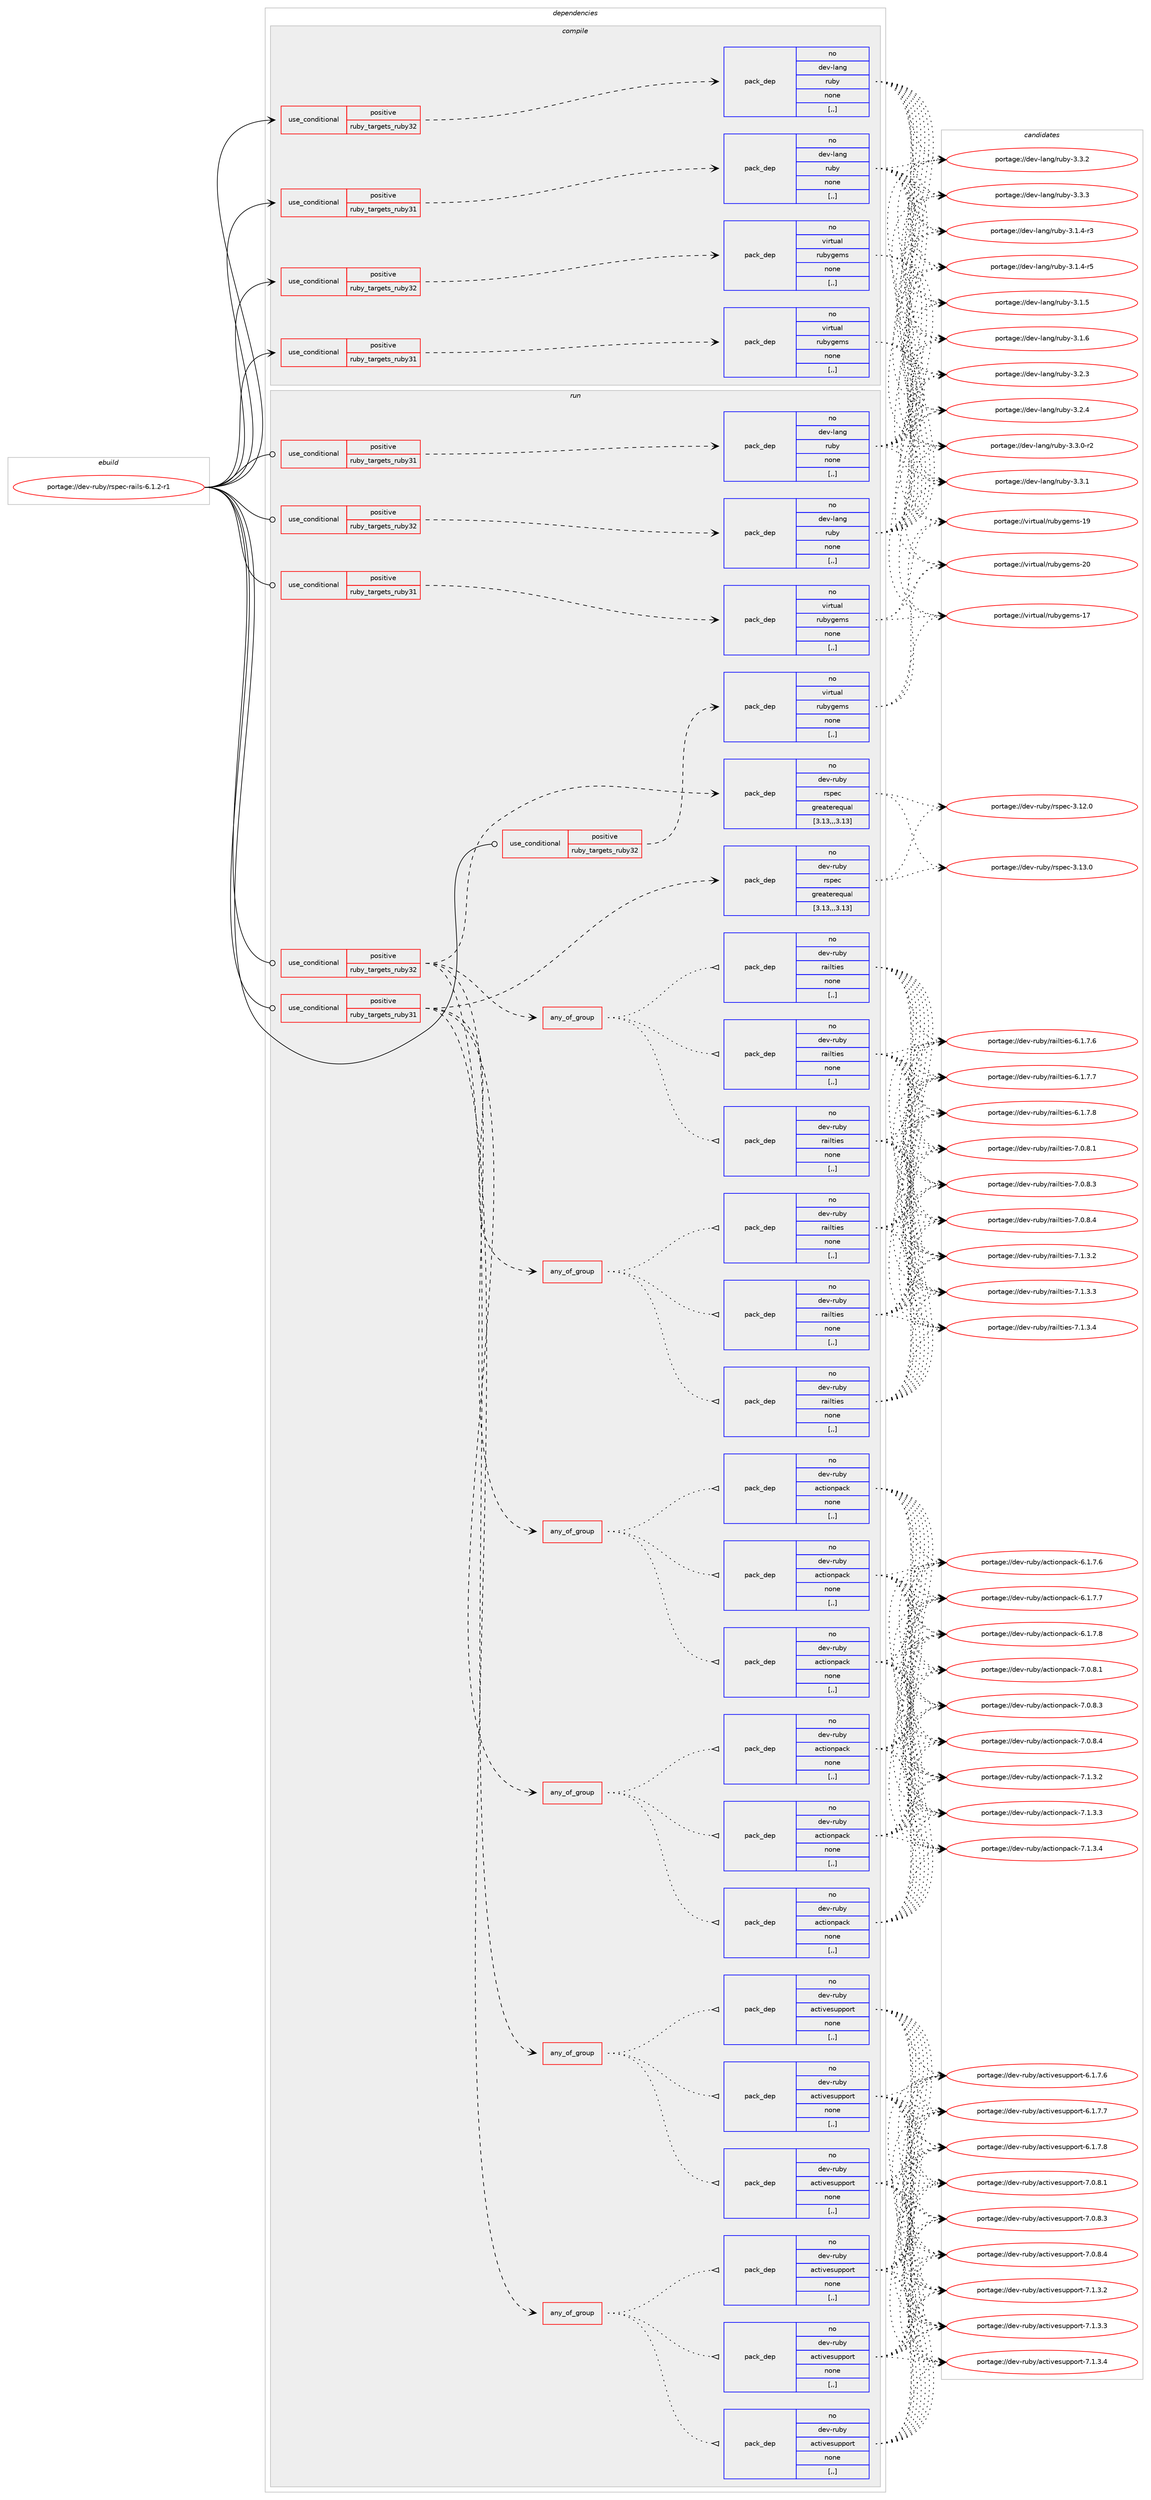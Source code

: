 digraph prolog {

# *************
# Graph options
# *************

newrank=true;
concentrate=true;
compound=true;
graph [rankdir=LR,fontname=Helvetica,fontsize=10,ranksep=1.5];#, ranksep=2.5, nodesep=0.2];
edge  [arrowhead=vee];
node  [fontname=Helvetica,fontsize=10];

# **********
# The ebuild
# **********

subgraph cluster_leftcol {
color=gray;
rank=same;
label=<<i>ebuild</i>>;
id [label="portage://dev-ruby/rspec-rails-6.1.2-r1", color=red, width=4, href="../dev-ruby/rspec-rails-6.1.2-r1.svg"];
}

# ****************
# The dependencies
# ****************

subgraph cluster_midcol {
color=gray;
label=<<i>dependencies</i>>;
subgraph cluster_compile {
fillcolor="#eeeeee";
style=filled;
label=<<i>compile</i>>;
subgraph cond53777 {
dependency195928 [label=<<TABLE BORDER="0" CELLBORDER="1" CELLSPACING="0" CELLPADDING="4"><TR><TD ROWSPAN="3" CELLPADDING="10">use_conditional</TD></TR><TR><TD>positive</TD></TR><TR><TD>ruby_targets_ruby31</TD></TR></TABLE>>, shape=none, color=red];
subgraph pack140799 {
dependency195929 [label=<<TABLE BORDER="0" CELLBORDER="1" CELLSPACING="0" CELLPADDING="4" WIDTH="220"><TR><TD ROWSPAN="6" CELLPADDING="30">pack_dep</TD></TR><TR><TD WIDTH="110">no</TD></TR><TR><TD>dev-lang</TD></TR><TR><TD>ruby</TD></TR><TR><TD>none</TD></TR><TR><TD>[,,]</TD></TR></TABLE>>, shape=none, color=blue];
}
dependency195928:e -> dependency195929:w [weight=20,style="dashed",arrowhead="vee"];
}
id:e -> dependency195928:w [weight=20,style="solid",arrowhead="vee"];
subgraph cond53778 {
dependency195930 [label=<<TABLE BORDER="0" CELLBORDER="1" CELLSPACING="0" CELLPADDING="4"><TR><TD ROWSPAN="3" CELLPADDING="10">use_conditional</TD></TR><TR><TD>positive</TD></TR><TR><TD>ruby_targets_ruby31</TD></TR></TABLE>>, shape=none, color=red];
subgraph pack140800 {
dependency195931 [label=<<TABLE BORDER="0" CELLBORDER="1" CELLSPACING="0" CELLPADDING="4" WIDTH="220"><TR><TD ROWSPAN="6" CELLPADDING="30">pack_dep</TD></TR><TR><TD WIDTH="110">no</TD></TR><TR><TD>virtual</TD></TR><TR><TD>rubygems</TD></TR><TR><TD>none</TD></TR><TR><TD>[,,]</TD></TR></TABLE>>, shape=none, color=blue];
}
dependency195930:e -> dependency195931:w [weight=20,style="dashed",arrowhead="vee"];
}
id:e -> dependency195930:w [weight=20,style="solid",arrowhead="vee"];
subgraph cond53779 {
dependency195932 [label=<<TABLE BORDER="0" CELLBORDER="1" CELLSPACING="0" CELLPADDING="4"><TR><TD ROWSPAN="3" CELLPADDING="10">use_conditional</TD></TR><TR><TD>positive</TD></TR><TR><TD>ruby_targets_ruby32</TD></TR></TABLE>>, shape=none, color=red];
subgraph pack140801 {
dependency195933 [label=<<TABLE BORDER="0" CELLBORDER="1" CELLSPACING="0" CELLPADDING="4" WIDTH="220"><TR><TD ROWSPAN="6" CELLPADDING="30">pack_dep</TD></TR><TR><TD WIDTH="110">no</TD></TR><TR><TD>dev-lang</TD></TR><TR><TD>ruby</TD></TR><TR><TD>none</TD></TR><TR><TD>[,,]</TD></TR></TABLE>>, shape=none, color=blue];
}
dependency195932:e -> dependency195933:w [weight=20,style="dashed",arrowhead="vee"];
}
id:e -> dependency195932:w [weight=20,style="solid",arrowhead="vee"];
subgraph cond53780 {
dependency195934 [label=<<TABLE BORDER="0" CELLBORDER="1" CELLSPACING="0" CELLPADDING="4"><TR><TD ROWSPAN="3" CELLPADDING="10">use_conditional</TD></TR><TR><TD>positive</TD></TR><TR><TD>ruby_targets_ruby32</TD></TR></TABLE>>, shape=none, color=red];
subgraph pack140802 {
dependency195935 [label=<<TABLE BORDER="0" CELLBORDER="1" CELLSPACING="0" CELLPADDING="4" WIDTH="220"><TR><TD ROWSPAN="6" CELLPADDING="30">pack_dep</TD></TR><TR><TD WIDTH="110">no</TD></TR><TR><TD>virtual</TD></TR><TR><TD>rubygems</TD></TR><TR><TD>none</TD></TR><TR><TD>[,,]</TD></TR></TABLE>>, shape=none, color=blue];
}
dependency195934:e -> dependency195935:w [weight=20,style="dashed",arrowhead="vee"];
}
id:e -> dependency195934:w [weight=20,style="solid",arrowhead="vee"];
}
subgraph cluster_compileandrun {
fillcolor="#eeeeee";
style=filled;
label=<<i>compile and run</i>>;
}
subgraph cluster_run {
fillcolor="#eeeeee";
style=filled;
label=<<i>run</i>>;
subgraph cond53781 {
dependency195936 [label=<<TABLE BORDER="0" CELLBORDER="1" CELLSPACING="0" CELLPADDING="4"><TR><TD ROWSPAN="3" CELLPADDING="10">use_conditional</TD></TR><TR><TD>positive</TD></TR><TR><TD>ruby_targets_ruby31</TD></TR></TABLE>>, shape=none, color=red];
subgraph any1210 {
dependency195937 [label=<<TABLE BORDER="0" CELLBORDER="1" CELLSPACING="0" CELLPADDING="4"><TR><TD CELLPADDING="10">any_of_group</TD></TR></TABLE>>, shape=none, color=red];subgraph pack140803 {
dependency195938 [label=<<TABLE BORDER="0" CELLBORDER="1" CELLSPACING="0" CELLPADDING="4" WIDTH="220"><TR><TD ROWSPAN="6" CELLPADDING="30">pack_dep</TD></TR><TR><TD WIDTH="110">no</TD></TR><TR><TD>dev-ruby</TD></TR><TR><TD>activesupport</TD></TR><TR><TD>none</TD></TR><TR><TD>[,,]</TD></TR></TABLE>>, shape=none, color=blue];
}
dependency195937:e -> dependency195938:w [weight=20,style="dotted",arrowhead="oinv"];
subgraph pack140804 {
dependency195939 [label=<<TABLE BORDER="0" CELLBORDER="1" CELLSPACING="0" CELLPADDING="4" WIDTH="220"><TR><TD ROWSPAN="6" CELLPADDING="30">pack_dep</TD></TR><TR><TD WIDTH="110">no</TD></TR><TR><TD>dev-ruby</TD></TR><TR><TD>activesupport</TD></TR><TR><TD>none</TD></TR><TR><TD>[,,]</TD></TR></TABLE>>, shape=none, color=blue];
}
dependency195937:e -> dependency195939:w [weight=20,style="dotted",arrowhead="oinv"];
subgraph pack140805 {
dependency195940 [label=<<TABLE BORDER="0" CELLBORDER="1" CELLSPACING="0" CELLPADDING="4" WIDTH="220"><TR><TD ROWSPAN="6" CELLPADDING="30">pack_dep</TD></TR><TR><TD WIDTH="110">no</TD></TR><TR><TD>dev-ruby</TD></TR><TR><TD>activesupport</TD></TR><TR><TD>none</TD></TR><TR><TD>[,,]</TD></TR></TABLE>>, shape=none, color=blue];
}
dependency195937:e -> dependency195940:w [weight=20,style="dotted",arrowhead="oinv"];
}
dependency195936:e -> dependency195937:w [weight=20,style="dashed",arrowhead="vee"];
subgraph any1211 {
dependency195941 [label=<<TABLE BORDER="0" CELLBORDER="1" CELLSPACING="0" CELLPADDING="4"><TR><TD CELLPADDING="10">any_of_group</TD></TR></TABLE>>, shape=none, color=red];subgraph pack140806 {
dependency195942 [label=<<TABLE BORDER="0" CELLBORDER="1" CELLSPACING="0" CELLPADDING="4" WIDTH="220"><TR><TD ROWSPAN="6" CELLPADDING="30">pack_dep</TD></TR><TR><TD WIDTH="110">no</TD></TR><TR><TD>dev-ruby</TD></TR><TR><TD>actionpack</TD></TR><TR><TD>none</TD></TR><TR><TD>[,,]</TD></TR></TABLE>>, shape=none, color=blue];
}
dependency195941:e -> dependency195942:w [weight=20,style="dotted",arrowhead="oinv"];
subgraph pack140807 {
dependency195943 [label=<<TABLE BORDER="0" CELLBORDER="1" CELLSPACING="0" CELLPADDING="4" WIDTH="220"><TR><TD ROWSPAN="6" CELLPADDING="30">pack_dep</TD></TR><TR><TD WIDTH="110">no</TD></TR><TR><TD>dev-ruby</TD></TR><TR><TD>actionpack</TD></TR><TR><TD>none</TD></TR><TR><TD>[,,]</TD></TR></TABLE>>, shape=none, color=blue];
}
dependency195941:e -> dependency195943:w [weight=20,style="dotted",arrowhead="oinv"];
subgraph pack140808 {
dependency195944 [label=<<TABLE BORDER="0" CELLBORDER="1" CELLSPACING="0" CELLPADDING="4" WIDTH="220"><TR><TD ROWSPAN="6" CELLPADDING="30">pack_dep</TD></TR><TR><TD WIDTH="110">no</TD></TR><TR><TD>dev-ruby</TD></TR><TR><TD>actionpack</TD></TR><TR><TD>none</TD></TR><TR><TD>[,,]</TD></TR></TABLE>>, shape=none, color=blue];
}
dependency195941:e -> dependency195944:w [weight=20,style="dotted",arrowhead="oinv"];
}
dependency195936:e -> dependency195941:w [weight=20,style="dashed",arrowhead="vee"];
subgraph any1212 {
dependency195945 [label=<<TABLE BORDER="0" CELLBORDER="1" CELLSPACING="0" CELLPADDING="4"><TR><TD CELLPADDING="10">any_of_group</TD></TR></TABLE>>, shape=none, color=red];subgraph pack140809 {
dependency195946 [label=<<TABLE BORDER="0" CELLBORDER="1" CELLSPACING="0" CELLPADDING="4" WIDTH="220"><TR><TD ROWSPAN="6" CELLPADDING="30">pack_dep</TD></TR><TR><TD WIDTH="110">no</TD></TR><TR><TD>dev-ruby</TD></TR><TR><TD>railties</TD></TR><TR><TD>none</TD></TR><TR><TD>[,,]</TD></TR></TABLE>>, shape=none, color=blue];
}
dependency195945:e -> dependency195946:w [weight=20,style="dotted",arrowhead="oinv"];
subgraph pack140810 {
dependency195947 [label=<<TABLE BORDER="0" CELLBORDER="1" CELLSPACING="0" CELLPADDING="4" WIDTH="220"><TR><TD ROWSPAN="6" CELLPADDING="30">pack_dep</TD></TR><TR><TD WIDTH="110">no</TD></TR><TR><TD>dev-ruby</TD></TR><TR><TD>railties</TD></TR><TR><TD>none</TD></TR><TR><TD>[,,]</TD></TR></TABLE>>, shape=none, color=blue];
}
dependency195945:e -> dependency195947:w [weight=20,style="dotted",arrowhead="oinv"];
subgraph pack140811 {
dependency195948 [label=<<TABLE BORDER="0" CELLBORDER="1" CELLSPACING="0" CELLPADDING="4" WIDTH="220"><TR><TD ROWSPAN="6" CELLPADDING="30">pack_dep</TD></TR><TR><TD WIDTH="110">no</TD></TR><TR><TD>dev-ruby</TD></TR><TR><TD>railties</TD></TR><TR><TD>none</TD></TR><TR><TD>[,,]</TD></TR></TABLE>>, shape=none, color=blue];
}
dependency195945:e -> dependency195948:w [weight=20,style="dotted",arrowhead="oinv"];
}
dependency195936:e -> dependency195945:w [weight=20,style="dashed",arrowhead="vee"];
subgraph pack140812 {
dependency195949 [label=<<TABLE BORDER="0" CELLBORDER="1" CELLSPACING="0" CELLPADDING="4" WIDTH="220"><TR><TD ROWSPAN="6" CELLPADDING="30">pack_dep</TD></TR><TR><TD WIDTH="110">no</TD></TR><TR><TD>dev-ruby</TD></TR><TR><TD>rspec</TD></TR><TR><TD>greaterequal</TD></TR><TR><TD>[3.13,,,3.13]</TD></TR></TABLE>>, shape=none, color=blue];
}
dependency195936:e -> dependency195949:w [weight=20,style="dashed",arrowhead="vee"];
}
id:e -> dependency195936:w [weight=20,style="solid",arrowhead="odot"];
subgraph cond53782 {
dependency195950 [label=<<TABLE BORDER="0" CELLBORDER="1" CELLSPACING="0" CELLPADDING="4"><TR><TD ROWSPAN="3" CELLPADDING="10">use_conditional</TD></TR><TR><TD>positive</TD></TR><TR><TD>ruby_targets_ruby31</TD></TR></TABLE>>, shape=none, color=red];
subgraph pack140813 {
dependency195951 [label=<<TABLE BORDER="0" CELLBORDER="1" CELLSPACING="0" CELLPADDING="4" WIDTH="220"><TR><TD ROWSPAN="6" CELLPADDING="30">pack_dep</TD></TR><TR><TD WIDTH="110">no</TD></TR><TR><TD>dev-lang</TD></TR><TR><TD>ruby</TD></TR><TR><TD>none</TD></TR><TR><TD>[,,]</TD></TR></TABLE>>, shape=none, color=blue];
}
dependency195950:e -> dependency195951:w [weight=20,style="dashed",arrowhead="vee"];
}
id:e -> dependency195950:w [weight=20,style="solid",arrowhead="odot"];
subgraph cond53783 {
dependency195952 [label=<<TABLE BORDER="0" CELLBORDER="1" CELLSPACING="0" CELLPADDING="4"><TR><TD ROWSPAN="3" CELLPADDING="10">use_conditional</TD></TR><TR><TD>positive</TD></TR><TR><TD>ruby_targets_ruby31</TD></TR></TABLE>>, shape=none, color=red];
subgraph pack140814 {
dependency195953 [label=<<TABLE BORDER="0" CELLBORDER="1" CELLSPACING="0" CELLPADDING="4" WIDTH="220"><TR><TD ROWSPAN="6" CELLPADDING="30">pack_dep</TD></TR><TR><TD WIDTH="110">no</TD></TR><TR><TD>virtual</TD></TR><TR><TD>rubygems</TD></TR><TR><TD>none</TD></TR><TR><TD>[,,]</TD></TR></TABLE>>, shape=none, color=blue];
}
dependency195952:e -> dependency195953:w [weight=20,style="dashed",arrowhead="vee"];
}
id:e -> dependency195952:w [weight=20,style="solid",arrowhead="odot"];
subgraph cond53784 {
dependency195954 [label=<<TABLE BORDER="0" CELLBORDER="1" CELLSPACING="0" CELLPADDING="4"><TR><TD ROWSPAN="3" CELLPADDING="10">use_conditional</TD></TR><TR><TD>positive</TD></TR><TR><TD>ruby_targets_ruby32</TD></TR></TABLE>>, shape=none, color=red];
subgraph any1213 {
dependency195955 [label=<<TABLE BORDER="0" CELLBORDER="1" CELLSPACING="0" CELLPADDING="4"><TR><TD CELLPADDING="10">any_of_group</TD></TR></TABLE>>, shape=none, color=red];subgraph pack140815 {
dependency195956 [label=<<TABLE BORDER="0" CELLBORDER="1" CELLSPACING="0" CELLPADDING="4" WIDTH="220"><TR><TD ROWSPAN="6" CELLPADDING="30">pack_dep</TD></TR><TR><TD WIDTH="110">no</TD></TR><TR><TD>dev-ruby</TD></TR><TR><TD>activesupport</TD></TR><TR><TD>none</TD></TR><TR><TD>[,,]</TD></TR></TABLE>>, shape=none, color=blue];
}
dependency195955:e -> dependency195956:w [weight=20,style="dotted",arrowhead="oinv"];
subgraph pack140816 {
dependency195957 [label=<<TABLE BORDER="0" CELLBORDER="1" CELLSPACING="0" CELLPADDING="4" WIDTH="220"><TR><TD ROWSPAN="6" CELLPADDING="30">pack_dep</TD></TR><TR><TD WIDTH="110">no</TD></TR><TR><TD>dev-ruby</TD></TR><TR><TD>activesupport</TD></TR><TR><TD>none</TD></TR><TR><TD>[,,]</TD></TR></TABLE>>, shape=none, color=blue];
}
dependency195955:e -> dependency195957:w [weight=20,style="dotted",arrowhead="oinv"];
subgraph pack140817 {
dependency195958 [label=<<TABLE BORDER="0" CELLBORDER="1" CELLSPACING="0" CELLPADDING="4" WIDTH="220"><TR><TD ROWSPAN="6" CELLPADDING="30">pack_dep</TD></TR><TR><TD WIDTH="110">no</TD></TR><TR><TD>dev-ruby</TD></TR><TR><TD>activesupport</TD></TR><TR><TD>none</TD></TR><TR><TD>[,,]</TD></TR></TABLE>>, shape=none, color=blue];
}
dependency195955:e -> dependency195958:w [weight=20,style="dotted",arrowhead="oinv"];
}
dependency195954:e -> dependency195955:w [weight=20,style="dashed",arrowhead="vee"];
subgraph any1214 {
dependency195959 [label=<<TABLE BORDER="0" CELLBORDER="1" CELLSPACING="0" CELLPADDING="4"><TR><TD CELLPADDING="10">any_of_group</TD></TR></TABLE>>, shape=none, color=red];subgraph pack140818 {
dependency195960 [label=<<TABLE BORDER="0" CELLBORDER="1" CELLSPACING="0" CELLPADDING="4" WIDTH="220"><TR><TD ROWSPAN="6" CELLPADDING="30">pack_dep</TD></TR><TR><TD WIDTH="110">no</TD></TR><TR><TD>dev-ruby</TD></TR><TR><TD>actionpack</TD></TR><TR><TD>none</TD></TR><TR><TD>[,,]</TD></TR></TABLE>>, shape=none, color=blue];
}
dependency195959:e -> dependency195960:w [weight=20,style="dotted",arrowhead="oinv"];
subgraph pack140819 {
dependency195961 [label=<<TABLE BORDER="0" CELLBORDER="1" CELLSPACING="0" CELLPADDING="4" WIDTH="220"><TR><TD ROWSPAN="6" CELLPADDING="30">pack_dep</TD></TR><TR><TD WIDTH="110">no</TD></TR><TR><TD>dev-ruby</TD></TR><TR><TD>actionpack</TD></TR><TR><TD>none</TD></TR><TR><TD>[,,]</TD></TR></TABLE>>, shape=none, color=blue];
}
dependency195959:e -> dependency195961:w [weight=20,style="dotted",arrowhead="oinv"];
subgraph pack140820 {
dependency195962 [label=<<TABLE BORDER="0" CELLBORDER="1" CELLSPACING="0" CELLPADDING="4" WIDTH="220"><TR><TD ROWSPAN="6" CELLPADDING="30">pack_dep</TD></TR><TR><TD WIDTH="110">no</TD></TR><TR><TD>dev-ruby</TD></TR><TR><TD>actionpack</TD></TR><TR><TD>none</TD></TR><TR><TD>[,,]</TD></TR></TABLE>>, shape=none, color=blue];
}
dependency195959:e -> dependency195962:w [weight=20,style="dotted",arrowhead="oinv"];
}
dependency195954:e -> dependency195959:w [weight=20,style="dashed",arrowhead="vee"];
subgraph any1215 {
dependency195963 [label=<<TABLE BORDER="0" CELLBORDER="1" CELLSPACING="0" CELLPADDING="4"><TR><TD CELLPADDING="10">any_of_group</TD></TR></TABLE>>, shape=none, color=red];subgraph pack140821 {
dependency195964 [label=<<TABLE BORDER="0" CELLBORDER="1" CELLSPACING="0" CELLPADDING="4" WIDTH="220"><TR><TD ROWSPAN="6" CELLPADDING="30">pack_dep</TD></TR><TR><TD WIDTH="110">no</TD></TR><TR><TD>dev-ruby</TD></TR><TR><TD>railties</TD></TR><TR><TD>none</TD></TR><TR><TD>[,,]</TD></TR></TABLE>>, shape=none, color=blue];
}
dependency195963:e -> dependency195964:w [weight=20,style="dotted",arrowhead="oinv"];
subgraph pack140822 {
dependency195965 [label=<<TABLE BORDER="0" CELLBORDER="1" CELLSPACING="0" CELLPADDING="4" WIDTH="220"><TR><TD ROWSPAN="6" CELLPADDING="30">pack_dep</TD></TR><TR><TD WIDTH="110">no</TD></TR><TR><TD>dev-ruby</TD></TR><TR><TD>railties</TD></TR><TR><TD>none</TD></TR><TR><TD>[,,]</TD></TR></TABLE>>, shape=none, color=blue];
}
dependency195963:e -> dependency195965:w [weight=20,style="dotted",arrowhead="oinv"];
subgraph pack140823 {
dependency195966 [label=<<TABLE BORDER="0" CELLBORDER="1" CELLSPACING="0" CELLPADDING="4" WIDTH="220"><TR><TD ROWSPAN="6" CELLPADDING="30">pack_dep</TD></TR><TR><TD WIDTH="110">no</TD></TR><TR><TD>dev-ruby</TD></TR><TR><TD>railties</TD></TR><TR><TD>none</TD></TR><TR><TD>[,,]</TD></TR></TABLE>>, shape=none, color=blue];
}
dependency195963:e -> dependency195966:w [weight=20,style="dotted",arrowhead="oinv"];
}
dependency195954:e -> dependency195963:w [weight=20,style="dashed",arrowhead="vee"];
subgraph pack140824 {
dependency195967 [label=<<TABLE BORDER="0" CELLBORDER="1" CELLSPACING="0" CELLPADDING="4" WIDTH="220"><TR><TD ROWSPAN="6" CELLPADDING="30">pack_dep</TD></TR><TR><TD WIDTH="110">no</TD></TR><TR><TD>dev-ruby</TD></TR><TR><TD>rspec</TD></TR><TR><TD>greaterequal</TD></TR><TR><TD>[3.13,,,3.13]</TD></TR></TABLE>>, shape=none, color=blue];
}
dependency195954:e -> dependency195967:w [weight=20,style="dashed",arrowhead="vee"];
}
id:e -> dependency195954:w [weight=20,style="solid",arrowhead="odot"];
subgraph cond53785 {
dependency195968 [label=<<TABLE BORDER="0" CELLBORDER="1" CELLSPACING="0" CELLPADDING="4"><TR><TD ROWSPAN="3" CELLPADDING="10">use_conditional</TD></TR><TR><TD>positive</TD></TR><TR><TD>ruby_targets_ruby32</TD></TR></TABLE>>, shape=none, color=red];
subgraph pack140825 {
dependency195969 [label=<<TABLE BORDER="0" CELLBORDER="1" CELLSPACING="0" CELLPADDING="4" WIDTH="220"><TR><TD ROWSPAN="6" CELLPADDING="30">pack_dep</TD></TR><TR><TD WIDTH="110">no</TD></TR><TR><TD>dev-lang</TD></TR><TR><TD>ruby</TD></TR><TR><TD>none</TD></TR><TR><TD>[,,]</TD></TR></TABLE>>, shape=none, color=blue];
}
dependency195968:e -> dependency195969:w [weight=20,style="dashed",arrowhead="vee"];
}
id:e -> dependency195968:w [weight=20,style="solid",arrowhead="odot"];
subgraph cond53786 {
dependency195970 [label=<<TABLE BORDER="0" CELLBORDER="1" CELLSPACING="0" CELLPADDING="4"><TR><TD ROWSPAN="3" CELLPADDING="10">use_conditional</TD></TR><TR><TD>positive</TD></TR><TR><TD>ruby_targets_ruby32</TD></TR></TABLE>>, shape=none, color=red];
subgraph pack140826 {
dependency195971 [label=<<TABLE BORDER="0" CELLBORDER="1" CELLSPACING="0" CELLPADDING="4" WIDTH="220"><TR><TD ROWSPAN="6" CELLPADDING="30">pack_dep</TD></TR><TR><TD WIDTH="110">no</TD></TR><TR><TD>virtual</TD></TR><TR><TD>rubygems</TD></TR><TR><TD>none</TD></TR><TR><TD>[,,]</TD></TR></TABLE>>, shape=none, color=blue];
}
dependency195970:e -> dependency195971:w [weight=20,style="dashed",arrowhead="vee"];
}
id:e -> dependency195970:w [weight=20,style="solid",arrowhead="odot"];
}
}

# **************
# The candidates
# **************

subgraph cluster_choices {
rank=same;
color=gray;
label=<<i>candidates</i>>;

subgraph choice140799 {
color=black;
nodesep=1;
choice100101118451089711010347114117981214551464946524511451 [label="portage://dev-lang/ruby-3.1.4-r3", color=red, width=4,href="../dev-lang/ruby-3.1.4-r3.svg"];
choice100101118451089711010347114117981214551464946524511453 [label="portage://dev-lang/ruby-3.1.4-r5", color=red, width=4,href="../dev-lang/ruby-3.1.4-r5.svg"];
choice10010111845108971101034711411798121455146494653 [label="portage://dev-lang/ruby-3.1.5", color=red, width=4,href="../dev-lang/ruby-3.1.5.svg"];
choice10010111845108971101034711411798121455146494654 [label="portage://dev-lang/ruby-3.1.6", color=red, width=4,href="../dev-lang/ruby-3.1.6.svg"];
choice10010111845108971101034711411798121455146504651 [label="portage://dev-lang/ruby-3.2.3", color=red, width=4,href="../dev-lang/ruby-3.2.3.svg"];
choice10010111845108971101034711411798121455146504652 [label="portage://dev-lang/ruby-3.2.4", color=red, width=4,href="../dev-lang/ruby-3.2.4.svg"];
choice100101118451089711010347114117981214551465146484511450 [label="portage://dev-lang/ruby-3.3.0-r2", color=red, width=4,href="../dev-lang/ruby-3.3.0-r2.svg"];
choice10010111845108971101034711411798121455146514649 [label="portage://dev-lang/ruby-3.3.1", color=red, width=4,href="../dev-lang/ruby-3.3.1.svg"];
choice10010111845108971101034711411798121455146514650 [label="portage://dev-lang/ruby-3.3.2", color=red, width=4,href="../dev-lang/ruby-3.3.2.svg"];
choice10010111845108971101034711411798121455146514651 [label="portage://dev-lang/ruby-3.3.3", color=red, width=4,href="../dev-lang/ruby-3.3.3.svg"];
dependency195929:e -> choice100101118451089711010347114117981214551464946524511451:w [style=dotted,weight="100"];
dependency195929:e -> choice100101118451089711010347114117981214551464946524511453:w [style=dotted,weight="100"];
dependency195929:e -> choice10010111845108971101034711411798121455146494653:w [style=dotted,weight="100"];
dependency195929:e -> choice10010111845108971101034711411798121455146494654:w [style=dotted,weight="100"];
dependency195929:e -> choice10010111845108971101034711411798121455146504651:w [style=dotted,weight="100"];
dependency195929:e -> choice10010111845108971101034711411798121455146504652:w [style=dotted,weight="100"];
dependency195929:e -> choice100101118451089711010347114117981214551465146484511450:w [style=dotted,weight="100"];
dependency195929:e -> choice10010111845108971101034711411798121455146514649:w [style=dotted,weight="100"];
dependency195929:e -> choice10010111845108971101034711411798121455146514650:w [style=dotted,weight="100"];
dependency195929:e -> choice10010111845108971101034711411798121455146514651:w [style=dotted,weight="100"];
}
subgraph choice140800 {
color=black;
nodesep=1;
choice118105114116117971084711411798121103101109115454955 [label="portage://virtual/rubygems-17", color=red, width=4,href="../virtual/rubygems-17.svg"];
choice118105114116117971084711411798121103101109115454957 [label="portage://virtual/rubygems-19", color=red, width=4,href="../virtual/rubygems-19.svg"];
choice118105114116117971084711411798121103101109115455048 [label="portage://virtual/rubygems-20", color=red, width=4,href="../virtual/rubygems-20.svg"];
dependency195931:e -> choice118105114116117971084711411798121103101109115454955:w [style=dotted,weight="100"];
dependency195931:e -> choice118105114116117971084711411798121103101109115454957:w [style=dotted,weight="100"];
dependency195931:e -> choice118105114116117971084711411798121103101109115455048:w [style=dotted,weight="100"];
}
subgraph choice140801 {
color=black;
nodesep=1;
choice100101118451089711010347114117981214551464946524511451 [label="portage://dev-lang/ruby-3.1.4-r3", color=red, width=4,href="../dev-lang/ruby-3.1.4-r3.svg"];
choice100101118451089711010347114117981214551464946524511453 [label="portage://dev-lang/ruby-3.1.4-r5", color=red, width=4,href="../dev-lang/ruby-3.1.4-r5.svg"];
choice10010111845108971101034711411798121455146494653 [label="portage://dev-lang/ruby-3.1.5", color=red, width=4,href="../dev-lang/ruby-3.1.5.svg"];
choice10010111845108971101034711411798121455146494654 [label="portage://dev-lang/ruby-3.1.6", color=red, width=4,href="../dev-lang/ruby-3.1.6.svg"];
choice10010111845108971101034711411798121455146504651 [label="portage://dev-lang/ruby-3.2.3", color=red, width=4,href="../dev-lang/ruby-3.2.3.svg"];
choice10010111845108971101034711411798121455146504652 [label="portage://dev-lang/ruby-3.2.4", color=red, width=4,href="../dev-lang/ruby-3.2.4.svg"];
choice100101118451089711010347114117981214551465146484511450 [label="portage://dev-lang/ruby-3.3.0-r2", color=red, width=4,href="../dev-lang/ruby-3.3.0-r2.svg"];
choice10010111845108971101034711411798121455146514649 [label="portage://dev-lang/ruby-3.3.1", color=red, width=4,href="../dev-lang/ruby-3.3.1.svg"];
choice10010111845108971101034711411798121455146514650 [label="portage://dev-lang/ruby-3.3.2", color=red, width=4,href="../dev-lang/ruby-3.3.2.svg"];
choice10010111845108971101034711411798121455146514651 [label="portage://dev-lang/ruby-3.3.3", color=red, width=4,href="../dev-lang/ruby-3.3.3.svg"];
dependency195933:e -> choice100101118451089711010347114117981214551464946524511451:w [style=dotted,weight="100"];
dependency195933:e -> choice100101118451089711010347114117981214551464946524511453:w [style=dotted,weight="100"];
dependency195933:e -> choice10010111845108971101034711411798121455146494653:w [style=dotted,weight="100"];
dependency195933:e -> choice10010111845108971101034711411798121455146494654:w [style=dotted,weight="100"];
dependency195933:e -> choice10010111845108971101034711411798121455146504651:w [style=dotted,weight="100"];
dependency195933:e -> choice10010111845108971101034711411798121455146504652:w [style=dotted,weight="100"];
dependency195933:e -> choice100101118451089711010347114117981214551465146484511450:w [style=dotted,weight="100"];
dependency195933:e -> choice10010111845108971101034711411798121455146514649:w [style=dotted,weight="100"];
dependency195933:e -> choice10010111845108971101034711411798121455146514650:w [style=dotted,weight="100"];
dependency195933:e -> choice10010111845108971101034711411798121455146514651:w [style=dotted,weight="100"];
}
subgraph choice140802 {
color=black;
nodesep=1;
choice118105114116117971084711411798121103101109115454955 [label="portage://virtual/rubygems-17", color=red, width=4,href="../virtual/rubygems-17.svg"];
choice118105114116117971084711411798121103101109115454957 [label="portage://virtual/rubygems-19", color=red, width=4,href="../virtual/rubygems-19.svg"];
choice118105114116117971084711411798121103101109115455048 [label="portage://virtual/rubygems-20", color=red, width=4,href="../virtual/rubygems-20.svg"];
dependency195935:e -> choice118105114116117971084711411798121103101109115454955:w [style=dotted,weight="100"];
dependency195935:e -> choice118105114116117971084711411798121103101109115454957:w [style=dotted,weight="100"];
dependency195935:e -> choice118105114116117971084711411798121103101109115455048:w [style=dotted,weight="100"];
}
subgraph choice140803 {
color=black;
nodesep=1;
choice10010111845114117981214797991161051181011151171121121111141164554464946554654 [label="portage://dev-ruby/activesupport-6.1.7.6", color=red, width=4,href="../dev-ruby/activesupport-6.1.7.6.svg"];
choice10010111845114117981214797991161051181011151171121121111141164554464946554655 [label="portage://dev-ruby/activesupport-6.1.7.7", color=red, width=4,href="../dev-ruby/activesupport-6.1.7.7.svg"];
choice10010111845114117981214797991161051181011151171121121111141164554464946554656 [label="portage://dev-ruby/activesupport-6.1.7.8", color=red, width=4,href="../dev-ruby/activesupport-6.1.7.8.svg"];
choice10010111845114117981214797991161051181011151171121121111141164555464846564649 [label="portage://dev-ruby/activesupport-7.0.8.1", color=red, width=4,href="../dev-ruby/activesupport-7.0.8.1.svg"];
choice10010111845114117981214797991161051181011151171121121111141164555464846564651 [label="portage://dev-ruby/activesupport-7.0.8.3", color=red, width=4,href="../dev-ruby/activesupport-7.0.8.3.svg"];
choice10010111845114117981214797991161051181011151171121121111141164555464846564652 [label="portage://dev-ruby/activesupport-7.0.8.4", color=red, width=4,href="../dev-ruby/activesupport-7.0.8.4.svg"];
choice10010111845114117981214797991161051181011151171121121111141164555464946514650 [label="portage://dev-ruby/activesupport-7.1.3.2", color=red, width=4,href="../dev-ruby/activesupport-7.1.3.2.svg"];
choice10010111845114117981214797991161051181011151171121121111141164555464946514651 [label="portage://dev-ruby/activesupport-7.1.3.3", color=red, width=4,href="../dev-ruby/activesupport-7.1.3.3.svg"];
choice10010111845114117981214797991161051181011151171121121111141164555464946514652 [label="portage://dev-ruby/activesupport-7.1.3.4", color=red, width=4,href="../dev-ruby/activesupport-7.1.3.4.svg"];
dependency195938:e -> choice10010111845114117981214797991161051181011151171121121111141164554464946554654:w [style=dotted,weight="100"];
dependency195938:e -> choice10010111845114117981214797991161051181011151171121121111141164554464946554655:w [style=dotted,weight="100"];
dependency195938:e -> choice10010111845114117981214797991161051181011151171121121111141164554464946554656:w [style=dotted,weight="100"];
dependency195938:e -> choice10010111845114117981214797991161051181011151171121121111141164555464846564649:w [style=dotted,weight="100"];
dependency195938:e -> choice10010111845114117981214797991161051181011151171121121111141164555464846564651:w [style=dotted,weight="100"];
dependency195938:e -> choice10010111845114117981214797991161051181011151171121121111141164555464846564652:w [style=dotted,weight="100"];
dependency195938:e -> choice10010111845114117981214797991161051181011151171121121111141164555464946514650:w [style=dotted,weight="100"];
dependency195938:e -> choice10010111845114117981214797991161051181011151171121121111141164555464946514651:w [style=dotted,weight="100"];
dependency195938:e -> choice10010111845114117981214797991161051181011151171121121111141164555464946514652:w [style=dotted,weight="100"];
}
subgraph choice140804 {
color=black;
nodesep=1;
choice10010111845114117981214797991161051181011151171121121111141164554464946554654 [label="portage://dev-ruby/activesupport-6.1.7.6", color=red, width=4,href="../dev-ruby/activesupport-6.1.7.6.svg"];
choice10010111845114117981214797991161051181011151171121121111141164554464946554655 [label="portage://dev-ruby/activesupport-6.1.7.7", color=red, width=4,href="../dev-ruby/activesupport-6.1.7.7.svg"];
choice10010111845114117981214797991161051181011151171121121111141164554464946554656 [label="portage://dev-ruby/activesupport-6.1.7.8", color=red, width=4,href="../dev-ruby/activesupport-6.1.7.8.svg"];
choice10010111845114117981214797991161051181011151171121121111141164555464846564649 [label="portage://dev-ruby/activesupport-7.0.8.1", color=red, width=4,href="../dev-ruby/activesupport-7.0.8.1.svg"];
choice10010111845114117981214797991161051181011151171121121111141164555464846564651 [label="portage://dev-ruby/activesupport-7.0.8.3", color=red, width=4,href="../dev-ruby/activesupport-7.0.8.3.svg"];
choice10010111845114117981214797991161051181011151171121121111141164555464846564652 [label="portage://dev-ruby/activesupport-7.0.8.4", color=red, width=4,href="../dev-ruby/activesupport-7.0.8.4.svg"];
choice10010111845114117981214797991161051181011151171121121111141164555464946514650 [label="portage://dev-ruby/activesupport-7.1.3.2", color=red, width=4,href="../dev-ruby/activesupport-7.1.3.2.svg"];
choice10010111845114117981214797991161051181011151171121121111141164555464946514651 [label="portage://dev-ruby/activesupport-7.1.3.3", color=red, width=4,href="../dev-ruby/activesupport-7.1.3.3.svg"];
choice10010111845114117981214797991161051181011151171121121111141164555464946514652 [label="portage://dev-ruby/activesupport-7.1.3.4", color=red, width=4,href="../dev-ruby/activesupport-7.1.3.4.svg"];
dependency195939:e -> choice10010111845114117981214797991161051181011151171121121111141164554464946554654:w [style=dotted,weight="100"];
dependency195939:e -> choice10010111845114117981214797991161051181011151171121121111141164554464946554655:w [style=dotted,weight="100"];
dependency195939:e -> choice10010111845114117981214797991161051181011151171121121111141164554464946554656:w [style=dotted,weight="100"];
dependency195939:e -> choice10010111845114117981214797991161051181011151171121121111141164555464846564649:w [style=dotted,weight="100"];
dependency195939:e -> choice10010111845114117981214797991161051181011151171121121111141164555464846564651:w [style=dotted,weight="100"];
dependency195939:e -> choice10010111845114117981214797991161051181011151171121121111141164555464846564652:w [style=dotted,weight="100"];
dependency195939:e -> choice10010111845114117981214797991161051181011151171121121111141164555464946514650:w [style=dotted,weight="100"];
dependency195939:e -> choice10010111845114117981214797991161051181011151171121121111141164555464946514651:w [style=dotted,weight="100"];
dependency195939:e -> choice10010111845114117981214797991161051181011151171121121111141164555464946514652:w [style=dotted,weight="100"];
}
subgraph choice140805 {
color=black;
nodesep=1;
choice10010111845114117981214797991161051181011151171121121111141164554464946554654 [label="portage://dev-ruby/activesupport-6.1.7.6", color=red, width=4,href="../dev-ruby/activesupport-6.1.7.6.svg"];
choice10010111845114117981214797991161051181011151171121121111141164554464946554655 [label="portage://dev-ruby/activesupport-6.1.7.7", color=red, width=4,href="../dev-ruby/activesupport-6.1.7.7.svg"];
choice10010111845114117981214797991161051181011151171121121111141164554464946554656 [label="portage://dev-ruby/activesupport-6.1.7.8", color=red, width=4,href="../dev-ruby/activesupport-6.1.7.8.svg"];
choice10010111845114117981214797991161051181011151171121121111141164555464846564649 [label="portage://dev-ruby/activesupport-7.0.8.1", color=red, width=4,href="../dev-ruby/activesupport-7.0.8.1.svg"];
choice10010111845114117981214797991161051181011151171121121111141164555464846564651 [label="portage://dev-ruby/activesupport-7.0.8.3", color=red, width=4,href="../dev-ruby/activesupport-7.0.8.3.svg"];
choice10010111845114117981214797991161051181011151171121121111141164555464846564652 [label="portage://dev-ruby/activesupport-7.0.8.4", color=red, width=4,href="../dev-ruby/activesupport-7.0.8.4.svg"];
choice10010111845114117981214797991161051181011151171121121111141164555464946514650 [label="portage://dev-ruby/activesupport-7.1.3.2", color=red, width=4,href="../dev-ruby/activesupport-7.1.3.2.svg"];
choice10010111845114117981214797991161051181011151171121121111141164555464946514651 [label="portage://dev-ruby/activesupport-7.1.3.3", color=red, width=4,href="../dev-ruby/activesupport-7.1.3.3.svg"];
choice10010111845114117981214797991161051181011151171121121111141164555464946514652 [label="portage://dev-ruby/activesupport-7.1.3.4", color=red, width=4,href="../dev-ruby/activesupport-7.1.3.4.svg"];
dependency195940:e -> choice10010111845114117981214797991161051181011151171121121111141164554464946554654:w [style=dotted,weight="100"];
dependency195940:e -> choice10010111845114117981214797991161051181011151171121121111141164554464946554655:w [style=dotted,weight="100"];
dependency195940:e -> choice10010111845114117981214797991161051181011151171121121111141164554464946554656:w [style=dotted,weight="100"];
dependency195940:e -> choice10010111845114117981214797991161051181011151171121121111141164555464846564649:w [style=dotted,weight="100"];
dependency195940:e -> choice10010111845114117981214797991161051181011151171121121111141164555464846564651:w [style=dotted,weight="100"];
dependency195940:e -> choice10010111845114117981214797991161051181011151171121121111141164555464846564652:w [style=dotted,weight="100"];
dependency195940:e -> choice10010111845114117981214797991161051181011151171121121111141164555464946514650:w [style=dotted,weight="100"];
dependency195940:e -> choice10010111845114117981214797991161051181011151171121121111141164555464946514651:w [style=dotted,weight="100"];
dependency195940:e -> choice10010111845114117981214797991161051181011151171121121111141164555464946514652:w [style=dotted,weight="100"];
}
subgraph choice140806 {
color=black;
nodesep=1;
choice100101118451141179812147979911610511111011297991074554464946554654 [label="portage://dev-ruby/actionpack-6.1.7.6", color=red, width=4,href="../dev-ruby/actionpack-6.1.7.6.svg"];
choice100101118451141179812147979911610511111011297991074554464946554655 [label="portage://dev-ruby/actionpack-6.1.7.7", color=red, width=4,href="../dev-ruby/actionpack-6.1.7.7.svg"];
choice100101118451141179812147979911610511111011297991074554464946554656 [label="portage://dev-ruby/actionpack-6.1.7.8", color=red, width=4,href="../dev-ruby/actionpack-6.1.7.8.svg"];
choice100101118451141179812147979911610511111011297991074555464846564649 [label="portage://dev-ruby/actionpack-7.0.8.1", color=red, width=4,href="../dev-ruby/actionpack-7.0.8.1.svg"];
choice100101118451141179812147979911610511111011297991074555464846564651 [label="portage://dev-ruby/actionpack-7.0.8.3", color=red, width=4,href="../dev-ruby/actionpack-7.0.8.3.svg"];
choice100101118451141179812147979911610511111011297991074555464846564652 [label="portage://dev-ruby/actionpack-7.0.8.4", color=red, width=4,href="../dev-ruby/actionpack-7.0.8.4.svg"];
choice100101118451141179812147979911610511111011297991074555464946514650 [label="portage://dev-ruby/actionpack-7.1.3.2", color=red, width=4,href="../dev-ruby/actionpack-7.1.3.2.svg"];
choice100101118451141179812147979911610511111011297991074555464946514651 [label="portage://dev-ruby/actionpack-7.1.3.3", color=red, width=4,href="../dev-ruby/actionpack-7.1.3.3.svg"];
choice100101118451141179812147979911610511111011297991074555464946514652 [label="portage://dev-ruby/actionpack-7.1.3.4", color=red, width=4,href="../dev-ruby/actionpack-7.1.3.4.svg"];
dependency195942:e -> choice100101118451141179812147979911610511111011297991074554464946554654:w [style=dotted,weight="100"];
dependency195942:e -> choice100101118451141179812147979911610511111011297991074554464946554655:w [style=dotted,weight="100"];
dependency195942:e -> choice100101118451141179812147979911610511111011297991074554464946554656:w [style=dotted,weight="100"];
dependency195942:e -> choice100101118451141179812147979911610511111011297991074555464846564649:w [style=dotted,weight="100"];
dependency195942:e -> choice100101118451141179812147979911610511111011297991074555464846564651:w [style=dotted,weight="100"];
dependency195942:e -> choice100101118451141179812147979911610511111011297991074555464846564652:w [style=dotted,weight="100"];
dependency195942:e -> choice100101118451141179812147979911610511111011297991074555464946514650:w [style=dotted,weight="100"];
dependency195942:e -> choice100101118451141179812147979911610511111011297991074555464946514651:w [style=dotted,weight="100"];
dependency195942:e -> choice100101118451141179812147979911610511111011297991074555464946514652:w [style=dotted,weight="100"];
}
subgraph choice140807 {
color=black;
nodesep=1;
choice100101118451141179812147979911610511111011297991074554464946554654 [label="portage://dev-ruby/actionpack-6.1.7.6", color=red, width=4,href="../dev-ruby/actionpack-6.1.7.6.svg"];
choice100101118451141179812147979911610511111011297991074554464946554655 [label="portage://dev-ruby/actionpack-6.1.7.7", color=red, width=4,href="../dev-ruby/actionpack-6.1.7.7.svg"];
choice100101118451141179812147979911610511111011297991074554464946554656 [label="portage://dev-ruby/actionpack-6.1.7.8", color=red, width=4,href="../dev-ruby/actionpack-6.1.7.8.svg"];
choice100101118451141179812147979911610511111011297991074555464846564649 [label="portage://dev-ruby/actionpack-7.0.8.1", color=red, width=4,href="../dev-ruby/actionpack-7.0.8.1.svg"];
choice100101118451141179812147979911610511111011297991074555464846564651 [label="portage://dev-ruby/actionpack-7.0.8.3", color=red, width=4,href="../dev-ruby/actionpack-7.0.8.3.svg"];
choice100101118451141179812147979911610511111011297991074555464846564652 [label="portage://dev-ruby/actionpack-7.0.8.4", color=red, width=4,href="../dev-ruby/actionpack-7.0.8.4.svg"];
choice100101118451141179812147979911610511111011297991074555464946514650 [label="portage://dev-ruby/actionpack-7.1.3.2", color=red, width=4,href="../dev-ruby/actionpack-7.1.3.2.svg"];
choice100101118451141179812147979911610511111011297991074555464946514651 [label="portage://dev-ruby/actionpack-7.1.3.3", color=red, width=4,href="../dev-ruby/actionpack-7.1.3.3.svg"];
choice100101118451141179812147979911610511111011297991074555464946514652 [label="portage://dev-ruby/actionpack-7.1.3.4", color=red, width=4,href="../dev-ruby/actionpack-7.1.3.4.svg"];
dependency195943:e -> choice100101118451141179812147979911610511111011297991074554464946554654:w [style=dotted,weight="100"];
dependency195943:e -> choice100101118451141179812147979911610511111011297991074554464946554655:w [style=dotted,weight="100"];
dependency195943:e -> choice100101118451141179812147979911610511111011297991074554464946554656:w [style=dotted,weight="100"];
dependency195943:e -> choice100101118451141179812147979911610511111011297991074555464846564649:w [style=dotted,weight="100"];
dependency195943:e -> choice100101118451141179812147979911610511111011297991074555464846564651:w [style=dotted,weight="100"];
dependency195943:e -> choice100101118451141179812147979911610511111011297991074555464846564652:w [style=dotted,weight="100"];
dependency195943:e -> choice100101118451141179812147979911610511111011297991074555464946514650:w [style=dotted,weight="100"];
dependency195943:e -> choice100101118451141179812147979911610511111011297991074555464946514651:w [style=dotted,weight="100"];
dependency195943:e -> choice100101118451141179812147979911610511111011297991074555464946514652:w [style=dotted,weight="100"];
}
subgraph choice140808 {
color=black;
nodesep=1;
choice100101118451141179812147979911610511111011297991074554464946554654 [label="portage://dev-ruby/actionpack-6.1.7.6", color=red, width=4,href="../dev-ruby/actionpack-6.1.7.6.svg"];
choice100101118451141179812147979911610511111011297991074554464946554655 [label="portage://dev-ruby/actionpack-6.1.7.7", color=red, width=4,href="../dev-ruby/actionpack-6.1.7.7.svg"];
choice100101118451141179812147979911610511111011297991074554464946554656 [label="portage://dev-ruby/actionpack-6.1.7.8", color=red, width=4,href="../dev-ruby/actionpack-6.1.7.8.svg"];
choice100101118451141179812147979911610511111011297991074555464846564649 [label="portage://dev-ruby/actionpack-7.0.8.1", color=red, width=4,href="../dev-ruby/actionpack-7.0.8.1.svg"];
choice100101118451141179812147979911610511111011297991074555464846564651 [label="portage://dev-ruby/actionpack-7.0.8.3", color=red, width=4,href="../dev-ruby/actionpack-7.0.8.3.svg"];
choice100101118451141179812147979911610511111011297991074555464846564652 [label="portage://dev-ruby/actionpack-7.0.8.4", color=red, width=4,href="../dev-ruby/actionpack-7.0.8.4.svg"];
choice100101118451141179812147979911610511111011297991074555464946514650 [label="portage://dev-ruby/actionpack-7.1.3.2", color=red, width=4,href="../dev-ruby/actionpack-7.1.3.2.svg"];
choice100101118451141179812147979911610511111011297991074555464946514651 [label="portage://dev-ruby/actionpack-7.1.3.3", color=red, width=4,href="../dev-ruby/actionpack-7.1.3.3.svg"];
choice100101118451141179812147979911610511111011297991074555464946514652 [label="portage://dev-ruby/actionpack-7.1.3.4", color=red, width=4,href="../dev-ruby/actionpack-7.1.3.4.svg"];
dependency195944:e -> choice100101118451141179812147979911610511111011297991074554464946554654:w [style=dotted,weight="100"];
dependency195944:e -> choice100101118451141179812147979911610511111011297991074554464946554655:w [style=dotted,weight="100"];
dependency195944:e -> choice100101118451141179812147979911610511111011297991074554464946554656:w [style=dotted,weight="100"];
dependency195944:e -> choice100101118451141179812147979911610511111011297991074555464846564649:w [style=dotted,weight="100"];
dependency195944:e -> choice100101118451141179812147979911610511111011297991074555464846564651:w [style=dotted,weight="100"];
dependency195944:e -> choice100101118451141179812147979911610511111011297991074555464846564652:w [style=dotted,weight="100"];
dependency195944:e -> choice100101118451141179812147979911610511111011297991074555464946514650:w [style=dotted,weight="100"];
dependency195944:e -> choice100101118451141179812147979911610511111011297991074555464946514651:w [style=dotted,weight="100"];
dependency195944:e -> choice100101118451141179812147979911610511111011297991074555464946514652:w [style=dotted,weight="100"];
}
subgraph choice140809 {
color=black;
nodesep=1;
choice100101118451141179812147114971051081161051011154554464946554654 [label="portage://dev-ruby/railties-6.1.7.6", color=red, width=4,href="../dev-ruby/railties-6.1.7.6.svg"];
choice100101118451141179812147114971051081161051011154554464946554655 [label="portage://dev-ruby/railties-6.1.7.7", color=red, width=4,href="../dev-ruby/railties-6.1.7.7.svg"];
choice100101118451141179812147114971051081161051011154554464946554656 [label="portage://dev-ruby/railties-6.1.7.8", color=red, width=4,href="../dev-ruby/railties-6.1.7.8.svg"];
choice100101118451141179812147114971051081161051011154555464846564649 [label="portage://dev-ruby/railties-7.0.8.1", color=red, width=4,href="../dev-ruby/railties-7.0.8.1.svg"];
choice100101118451141179812147114971051081161051011154555464846564651 [label="portage://dev-ruby/railties-7.0.8.3", color=red, width=4,href="../dev-ruby/railties-7.0.8.3.svg"];
choice100101118451141179812147114971051081161051011154555464846564652 [label="portage://dev-ruby/railties-7.0.8.4", color=red, width=4,href="../dev-ruby/railties-7.0.8.4.svg"];
choice100101118451141179812147114971051081161051011154555464946514650 [label="portage://dev-ruby/railties-7.1.3.2", color=red, width=4,href="../dev-ruby/railties-7.1.3.2.svg"];
choice100101118451141179812147114971051081161051011154555464946514651 [label="portage://dev-ruby/railties-7.1.3.3", color=red, width=4,href="../dev-ruby/railties-7.1.3.3.svg"];
choice100101118451141179812147114971051081161051011154555464946514652 [label="portage://dev-ruby/railties-7.1.3.4", color=red, width=4,href="../dev-ruby/railties-7.1.3.4.svg"];
dependency195946:e -> choice100101118451141179812147114971051081161051011154554464946554654:w [style=dotted,weight="100"];
dependency195946:e -> choice100101118451141179812147114971051081161051011154554464946554655:w [style=dotted,weight="100"];
dependency195946:e -> choice100101118451141179812147114971051081161051011154554464946554656:w [style=dotted,weight="100"];
dependency195946:e -> choice100101118451141179812147114971051081161051011154555464846564649:w [style=dotted,weight="100"];
dependency195946:e -> choice100101118451141179812147114971051081161051011154555464846564651:w [style=dotted,weight="100"];
dependency195946:e -> choice100101118451141179812147114971051081161051011154555464846564652:w [style=dotted,weight="100"];
dependency195946:e -> choice100101118451141179812147114971051081161051011154555464946514650:w [style=dotted,weight="100"];
dependency195946:e -> choice100101118451141179812147114971051081161051011154555464946514651:w [style=dotted,weight="100"];
dependency195946:e -> choice100101118451141179812147114971051081161051011154555464946514652:w [style=dotted,weight="100"];
}
subgraph choice140810 {
color=black;
nodesep=1;
choice100101118451141179812147114971051081161051011154554464946554654 [label="portage://dev-ruby/railties-6.1.7.6", color=red, width=4,href="../dev-ruby/railties-6.1.7.6.svg"];
choice100101118451141179812147114971051081161051011154554464946554655 [label="portage://dev-ruby/railties-6.1.7.7", color=red, width=4,href="../dev-ruby/railties-6.1.7.7.svg"];
choice100101118451141179812147114971051081161051011154554464946554656 [label="portage://dev-ruby/railties-6.1.7.8", color=red, width=4,href="../dev-ruby/railties-6.1.7.8.svg"];
choice100101118451141179812147114971051081161051011154555464846564649 [label="portage://dev-ruby/railties-7.0.8.1", color=red, width=4,href="../dev-ruby/railties-7.0.8.1.svg"];
choice100101118451141179812147114971051081161051011154555464846564651 [label="portage://dev-ruby/railties-7.0.8.3", color=red, width=4,href="../dev-ruby/railties-7.0.8.3.svg"];
choice100101118451141179812147114971051081161051011154555464846564652 [label="portage://dev-ruby/railties-7.0.8.4", color=red, width=4,href="../dev-ruby/railties-7.0.8.4.svg"];
choice100101118451141179812147114971051081161051011154555464946514650 [label="portage://dev-ruby/railties-7.1.3.2", color=red, width=4,href="../dev-ruby/railties-7.1.3.2.svg"];
choice100101118451141179812147114971051081161051011154555464946514651 [label="portage://dev-ruby/railties-7.1.3.3", color=red, width=4,href="../dev-ruby/railties-7.1.3.3.svg"];
choice100101118451141179812147114971051081161051011154555464946514652 [label="portage://dev-ruby/railties-7.1.3.4", color=red, width=4,href="../dev-ruby/railties-7.1.3.4.svg"];
dependency195947:e -> choice100101118451141179812147114971051081161051011154554464946554654:w [style=dotted,weight="100"];
dependency195947:e -> choice100101118451141179812147114971051081161051011154554464946554655:w [style=dotted,weight="100"];
dependency195947:e -> choice100101118451141179812147114971051081161051011154554464946554656:w [style=dotted,weight="100"];
dependency195947:e -> choice100101118451141179812147114971051081161051011154555464846564649:w [style=dotted,weight="100"];
dependency195947:e -> choice100101118451141179812147114971051081161051011154555464846564651:w [style=dotted,weight="100"];
dependency195947:e -> choice100101118451141179812147114971051081161051011154555464846564652:w [style=dotted,weight="100"];
dependency195947:e -> choice100101118451141179812147114971051081161051011154555464946514650:w [style=dotted,weight="100"];
dependency195947:e -> choice100101118451141179812147114971051081161051011154555464946514651:w [style=dotted,weight="100"];
dependency195947:e -> choice100101118451141179812147114971051081161051011154555464946514652:w [style=dotted,weight="100"];
}
subgraph choice140811 {
color=black;
nodesep=1;
choice100101118451141179812147114971051081161051011154554464946554654 [label="portage://dev-ruby/railties-6.1.7.6", color=red, width=4,href="../dev-ruby/railties-6.1.7.6.svg"];
choice100101118451141179812147114971051081161051011154554464946554655 [label="portage://dev-ruby/railties-6.1.7.7", color=red, width=4,href="../dev-ruby/railties-6.1.7.7.svg"];
choice100101118451141179812147114971051081161051011154554464946554656 [label="portage://dev-ruby/railties-6.1.7.8", color=red, width=4,href="../dev-ruby/railties-6.1.7.8.svg"];
choice100101118451141179812147114971051081161051011154555464846564649 [label="portage://dev-ruby/railties-7.0.8.1", color=red, width=4,href="../dev-ruby/railties-7.0.8.1.svg"];
choice100101118451141179812147114971051081161051011154555464846564651 [label="portage://dev-ruby/railties-7.0.8.3", color=red, width=4,href="../dev-ruby/railties-7.0.8.3.svg"];
choice100101118451141179812147114971051081161051011154555464846564652 [label="portage://dev-ruby/railties-7.0.8.4", color=red, width=4,href="../dev-ruby/railties-7.0.8.4.svg"];
choice100101118451141179812147114971051081161051011154555464946514650 [label="portage://dev-ruby/railties-7.1.3.2", color=red, width=4,href="../dev-ruby/railties-7.1.3.2.svg"];
choice100101118451141179812147114971051081161051011154555464946514651 [label="portage://dev-ruby/railties-7.1.3.3", color=red, width=4,href="../dev-ruby/railties-7.1.3.3.svg"];
choice100101118451141179812147114971051081161051011154555464946514652 [label="portage://dev-ruby/railties-7.1.3.4", color=red, width=4,href="../dev-ruby/railties-7.1.3.4.svg"];
dependency195948:e -> choice100101118451141179812147114971051081161051011154554464946554654:w [style=dotted,weight="100"];
dependency195948:e -> choice100101118451141179812147114971051081161051011154554464946554655:w [style=dotted,weight="100"];
dependency195948:e -> choice100101118451141179812147114971051081161051011154554464946554656:w [style=dotted,weight="100"];
dependency195948:e -> choice100101118451141179812147114971051081161051011154555464846564649:w [style=dotted,weight="100"];
dependency195948:e -> choice100101118451141179812147114971051081161051011154555464846564651:w [style=dotted,weight="100"];
dependency195948:e -> choice100101118451141179812147114971051081161051011154555464846564652:w [style=dotted,weight="100"];
dependency195948:e -> choice100101118451141179812147114971051081161051011154555464946514650:w [style=dotted,weight="100"];
dependency195948:e -> choice100101118451141179812147114971051081161051011154555464946514651:w [style=dotted,weight="100"];
dependency195948:e -> choice100101118451141179812147114971051081161051011154555464946514652:w [style=dotted,weight="100"];
}
subgraph choice140812 {
color=black;
nodesep=1;
choice1001011184511411798121471141151121019945514649504648 [label="portage://dev-ruby/rspec-3.12.0", color=red, width=4,href="../dev-ruby/rspec-3.12.0.svg"];
choice1001011184511411798121471141151121019945514649514648 [label="portage://dev-ruby/rspec-3.13.0", color=red, width=4,href="../dev-ruby/rspec-3.13.0.svg"];
dependency195949:e -> choice1001011184511411798121471141151121019945514649504648:w [style=dotted,weight="100"];
dependency195949:e -> choice1001011184511411798121471141151121019945514649514648:w [style=dotted,weight="100"];
}
subgraph choice140813 {
color=black;
nodesep=1;
choice100101118451089711010347114117981214551464946524511451 [label="portage://dev-lang/ruby-3.1.4-r3", color=red, width=4,href="../dev-lang/ruby-3.1.4-r3.svg"];
choice100101118451089711010347114117981214551464946524511453 [label="portage://dev-lang/ruby-3.1.4-r5", color=red, width=4,href="../dev-lang/ruby-3.1.4-r5.svg"];
choice10010111845108971101034711411798121455146494653 [label="portage://dev-lang/ruby-3.1.5", color=red, width=4,href="../dev-lang/ruby-3.1.5.svg"];
choice10010111845108971101034711411798121455146494654 [label="portage://dev-lang/ruby-3.1.6", color=red, width=4,href="../dev-lang/ruby-3.1.6.svg"];
choice10010111845108971101034711411798121455146504651 [label="portage://dev-lang/ruby-3.2.3", color=red, width=4,href="../dev-lang/ruby-3.2.3.svg"];
choice10010111845108971101034711411798121455146504652 [label="portage://dev-lang/ruby-3.2.4", color=red, width=4,href="../dev-lang/ruby-3.2.4.svg"];
choice100101118451089711010347114117981214551465146484511450 [label="portage://dev-lang/ruby-3.3.0-r2", color=red, width=4,href="../dev-lang/ruby-3.3.0-r2.svg"];
choice10010111845108971101034711411798121455146514649 [label="portage://dev-lang/ruby-3.3.1", color=red, width=4,href="../dev-lang/ruby-3.3.1.svg"];
choice10010111845108971101034711411798121455146514650 [label="portage://dev-lang/ruby-3.3.2", color=red, width=4,href="../dev-lang/ruby-3.3.2.svg"];
choice10010111845108971101034711411798121455146514651 [label="portage://dev-lang/ruby-3.3.3", color=red, width=4,href="../dev-lang/ruby-3.3.3.svg"];
dependency195951:e -> choice100101118451089711010347114117981214551464946524511451:w [style=dotted,weight="100"];
dependency195951:e -> choice100101118451089711010347114117981214551464946524511453:w [style=dotted,weight="100"];
dependency195951:e -> choice10010111845108971101034711411798121455146494653:w [style=dotted,weight="100"];
dependency195951:e -> choice10010111845108971101034711411798121455146494654:w [style=dotted,weight="100"];
dependency195951:e -> choice10010111845108971101034711411798121455146504651:w [style=dotted,weight="100"];
dependency195951:e -> choice10010111845108971101034711411798121455146504652:w [style=dotted,weight="100"];
dependency195951:e -> choice100101118451089711010347114117981214551465146484511450:w [style=dotted,weight="100"];
dependency195951:e -> choice10010111845108971101034711411798121455146514649:w [style=dotted,weight="100"];
dependency195951:e -> choice10010111845108971101034711411798121455146514650:w [style=dotted,weight="100"];
dependency195951:e -> choice10010111845108971101034711411798121455146514651:w [style=dotted,weight="100"];
}
subgraph choice140814 {
color=black;
nodesep=1;
choice118105114116117971084711411798121103101109115454955 [label="portage://virtual/rubygems-17", color=red, width=4,href="../virtual/rubygems-17.svg"];
choice118105114116117971084711411798121103101109115454957 [label="portage://virtual/rubygems-19", color=red, width=4,href="../virtual/rubygems-19.svg"];
choice118105114116117971084711411798121103101109115455048 [label="portage://virtual/rubygems-20", color=red, width=4,href="../virtual/rubygems-20.svg"];
dependency195953:e -> choice118105114116117971084711411798121103101109115454955:w [style=dotted,weight="100"];
dependency195953:e -> choice118105114116117971084711411798121103101109115454957:w [style=dotted,weight="100"];
dependency195953:e -> choice118105114116117971084711411798121103101109115455048:w [style=dotted,weight="100"];
}
subgraph choice140815 {
color=black;
nodesep=1;
choice10010111845114117981214797991161051181011151171121121111141164554464946554654 [label="portage://dev-ruby/activesupport-6.1.7.6", color=red, width=4,href="../dev-ruby/activesupport-6.1.7.6.svg"];
choice10010111845114117981214797991161051181011151171121121111141164554464946554655 [label="portage://dev-ruby/activesupport-6.1.7.7", color=red, width=4,href="../dev-ruby/activesupport-6.1.7.7.svg"];
choice10010111845114117981214797991161051181011151171121121111141164554464946554656 [label="portage://dev-ruby/activesupport-6.1.7.8", color=red, width=4,href="../dev-ruby/activesupport-6.1.7.8.svg"];
choice10010111845114117981214797991161051181011151171121121111141164555464846564649 [label="portage://dev-ruby/activesupport-7.0.8.1", color=red, width=4,href="../dev-ruby/activesupport-7.0.8.1.svg"];
choice10010111845114117981214797991161051181011151171121121111141164555464846564651 [label="portage://dev-ruby/activesupport-7.0.8.3", color=red, width=4,href="../dev-ruby/activesupport-7.0.8.3.svg"];
choice10010111845114117981214797991161051181011151171121121111141164555464846564652 [label="portage://dev-ruby/activesupport-7.0.8.4", color=red, width=4,href="../dev-ruby/activesupport-7.0.8.4.svg"];
choice10010111845114117981214797991161051181011151171121121111141164555464946514650 [label="portage://dev-ruby/activesupport-7.1.3.2", color=red, width=4,href="../dev-ruby/activesupport-7.1.3.2.svg"];
choice10010111845114117981214797991161051181011151171121121111141164555464946514651 [label="portage://dev-ruby/activesupport-7.1.3.3", color=red, width=4,href="../dev-ruby/activesupport-7.1.3.3.svg"];
choice10010111845114117981214797991161051181011151171121121111141164555464946514652 [label="portage://dev-ruby/activesupport-7.1.3.4", color=red, width=4,href="../dev-ruby/activesupport-7.1.3.4.svg"];
dependency195956:e -> choice10010111845114117981214797991161051181011151171121121111141164554464946554654:w [style=dotted,weight="100"];
dependency195956:e -> choice10010111845114117981214797991161051181011151171121121111141164554464946554655:w [style=dotted,weight="100"];
dependency195956:e -> choice10010111845114117981214797991161051181011151171121121111141164554464946554656:w [style=dotted,weight="100"];
dependency195956:e -> choice10010111845114117981214797991161051181011151171121121111141164555464846564649:w [style=dotted,weight="100"];
dependency195956:e -> choice10010111845114117981214797991161051181011151171121121111141164555464846564651:w [style=dotted,weight="100"];
dependency195956:e -> choice10010111845114117981214797991161051181011151171121121111141164555464846564652:w [style=dotted,weight="100"];
dependency195956:e -> choice10010111845114117981214797991161051181011151171121121111141164555464946514650:w [style=dotted,weight="100"];
dependency195956:e -> choice10010111845114117981214797991161051181011151171121121111141164555464946514651:w [style=dotted,weight="100"];
dependency195956:e -> choice10010111845114117981214797991161051181011151171121121111141164555464946514652:w [style=dotted,weight="100"];
}
subgraph choice140816 {
color=black;
nodesep=1;
choice10010111845114117981214797991161051181011151171121121111141164554464946554654 [label="portage://dev-ruby/activesupport-6.1.7.6", color=red, width=4,href="../dev-ruby/activesupport-6.1.7.6.svg"];
choice10010111845114117981214797991161051181011151171121121111141164554464946554655 [label="portage://dev-ruby/activesupport-6.1.7.7", color=red, width=4,href="../dev-ruby/activesupport-6.1.7.7.svg"];
choice10010111845114117981214797991161051181011151171121121111141164554464946554656 [label="portage://dev-ruby/activesupport-6.1.7.8", color=red, width=4,href="../dev-ruby/activesupport-6.1.7.8.svg"];
choice10010111845114117981214797991161051181011151171121121111141164555464846564649 [label="portage://dev-ruby/activesupport-7.0.8.1", color=red, width=4,href="../dev-ruby/activesupport-7.0.8.1.svg"];
choice10010111845114117981214797991161051181011151171121121111141164555464846564651 [label="portage://dev-ruby/activesupport-7.0.8.3", color=red, width=4,href="../dev-ruby/activesupport-7.0.8.3.svg"];
choice10010111845114117981214797991161051181011151171121121111141164555464846564652 [label="portage://dev-ruby/activesupport-7.0.8.4", color=red, width=4,href="../dev-ruby/activesupport-7.0.8.4.svg"];
choice10010111845114117981214797991161051181011151171121121111141164555464946514650 [label="portage://dev-ruby/activesupport-7.1.3.2", color=red, width=4,href="../dev-ruby/activesupport-7.1.3.2.svg"];
choice10010111845114117981214797991161051181011151171121121111141164555464946514651 [label="portage://dev-ruby/activesupport-7.1.3.3", color=red, width=4,href="../dev-ruby/activesupport-7.1.3.3.svg"];
choice10010111845114117981214797991161051181011151171121121111141164555464946514652 [label="portage://dev-ruby/activesupport-7.1.3.4", color=red, width=4,href="../dev-ruby/activesupport-7.1.3.4.svg"];
dependency195957:e -> choice10010111845114117981214797991161051181011151171121121111141164554464946554654:w [style=dotted,weight="100"];
dependency195957:e -> choice10010111845114117981214797991161051181011151171121121111141164554464946554655:w [style=dotted,weight="100"];
dependency195957:e -> choice10010111845114117981214797991161051181011151171121121111141164554464946554656:w [style=dotted,weight="100"];
dependency195957:e -> choice10010111845114117981214797991161051181011151171121121111141164555464846564649:w [style=dotted,weight="100"];
dependency195957:e -> choice10010111845114117981214797991161051181011151171121121111141164555464846564651:w [style=dotted,weight="100"];
dependency195957:e -> choice10010111845114117981214797991161051181011151171121121111141164555464846564652:w [style=dotted,weight="100"];
dependency195957:e -> choice10010111845114117981214797991161051181011151171121121111141164555464946514650:w [style=dotted,weight="100"];
dependency195957:e -> choice10010111845114117981214797991161051181011151171121121111141164555464946514651:w [style=dotted,weight="100"];
dependency195957:e -> choice10010111845114117981214797991161051181011151171121121111141164555464946514652:w [style=dotted,weight="100"];
}
subgraph choice140817 {
color=black;
nodesep=1;
choice10010111845114117981214797991161051181011151171121121111141164554464946554654 [label="portage://dev-ruby/activesupport-6.1.7.6", color=red, width=4,href="../dev-ruby/activesupport-6.1.7.6.svg"];
choice10010111845114117981214797991161051181011151171121121111141164554464946554655 [label="portage://dev-ruby/activesupport-6.1.7.7", color=red, width=4,href="../dev-ruby/activesupport-6.1.7.7.svg"];
choice10010111845114117981214797991161051181011151171121121111141164554464946554656 [label="portage://dev-ruby/activesupport-6.1.7.8", color=red, width=4,href="../dev-ruby/activesupport-6.1.7.8.svg"];
choice10010111845114117981214797991161051181011151171121121111141164555464846564649 [label="portage://dev-ruby/activesupport-7.0.8.1", color=red, width=4,href="../dev-ruby/activesupport-7.0.8.1.svg"];
choice10010111845114117981214797991161051181011151171121121111141164555464846564651 [label="portage://dev-ruby/activesupport-7.0.8.3", color=red, width=4,href="../dev-ruby/activesupport-7.0.8.3.svg"];
choice10010111845114117981214797991161051181011151171121121111141164555464846564652 [label="portage://dev-ruby/activesupport-7.0.8.4", color=red, width=4,href="../dev-ruby/activesupport-7.0.8.4.svg"];
choice10010111845114117981214797991161051181011151171121121111141164555464946514650 [label="portage://dev-ruby/activesupport-7.1.3.2", color=red, width=4,href="../dev-ruby/activesupport-7.1.3.2.svg"];
choice10010111845114117981214797991161051181011151171121121111141164555464946514651 [label="portage://dev-ruby/activesupport-7.1.3.3", color=red, width=4,href="../dev-ruby/activesupport-7.1.3.3.svg"];
choice10010111845114117981214797991161051181011151171121121111141164555464946514652 [label="portage://dev-ruby/activesupport-7.1.3.4", color=red, width=4,href="../dev-ruby/activesupport-7.1.3.4.svg"];
dependency195958:e -> choice10010111845114117981214797991161051181011151171121121111141164554464946554654:w [style=dotted,weight="100"];
dependency195958:e -> choice10010111845114117981214797991161051181011151171121121111141164554464946554655:w [style=dotted,weight="100"];
dependency195958:e -> choice10010111845114117981214797991161051181011151171121121111141164554464946554656:w [style=dotted,weight="100"];
dependency195958:e -> choice10010111845114117981214797991161051181011151171121121111141164555464846564649:w [style=dotted,weight="100"];
dependency195958:e -> choice10010111845114117981214797991161051181011151171121121111141164555464846564651:w [style=dotted,weight="100"];
dependency195958:e -> choice10010111845114117981214797991161051181011151171121121111141164555464846564652:w [style=dotted,weight="100"];
dependency195958:e -> choice10010111845114117981214797991161051181011151171121121111141164555464946514650:w [style=dotted,weight="100"];
dependency195958:e -> choice10010111845114117981214797991161051181011151171121121111141164555464946514651:w [style=dotted,weight="100"];
dependency195958:e -> choice10010111845114117981214797991161051181011151171121121111141164555464946514652:w [style=dotted,weight="100"];
}
subgraph choice140818 {
color=black;
nodesep=1;
choice100101118451141179812147979911610511111011297991074554464946554654 [label="portage://dev-ruby/actionpack-6.1.7.6", color=red, width=4,href="../dev-ruby/actionpack-6.1.7.6.svg"];
choice100101118451141179812147979911610511111011297991074554464946554655 [label="portage://dev-ruby/actionpack-6.1.7.7", color=red, width=4,href="../dev-ruby/actionpack-6.1.7.7.svg"];
choice100101118451141179812147979911610511111011297991074554464946554656 [label="portage://dev-ruby/actionpack-6.1.7.8", color=red, width=4,href="../dev-ruby/actionpack-6.1.7.8.svg"];
choice100101118451141179812147979911610511111011297991074555464846564649 [label="portage://dev-ruby/actionpack-7.0.8.1", color=red, width=4,href="../dev-ruby/actionpack-7.0.8.1.svg"];
choice100101118451141179812147979911610511111011297991074555464846564651 [label="portage://dev-ruby/actionpack-7.0.8.3", color=red, width=4,href="../dev-ruby/actionpack-7.0.8.3.svg"];
choice100101118451141179812147979911610511111011297991074555464846564652 [label="portage://dev-ruby/actionpack-7.0.8.4", color=red, width=4,href="../dev-ruby/actionpack-7.0.8.4.svg"];
choice100101118451141179812147979911610511111011297991074555464946514650 [label="portage://dev-ruby/actionpack-7.1.3.2", color=red, width=4,href="../dev-ruby/actionpack-7.1.3.2.svg"];
choice100101118451141179812147979911610511111011297991074555464946514651 [label="portage://dev-ruby/actionpack-7.1.3.3", color=red, width=4,href="../dev-ruby/actionpack-7.1.3.3.svg"];
choice100101118451141179812147979911610511111011297991074555464946514652 [label="portage://dev-ruby/actionpack-7.1.3.4", color=red, width=4,href="../dev-ruby/actionpack-7.1.3.4.svg"];
dependency195960:e -> choice100101118451141179812147979911610511111011297991074554464946554654:w [style=dotted,weight="100"];
dependency195960:e -> choice100101118451141179812147979911610511111011297991074554464946554655:w [style=dotted,weight="100"];
dependency195960:e -> choice100101118451141179812147979911610511111011297991074554464946554656:w [style=dotted,weight="100"];
dependency195960:e -> choice100101118451141179812147979911610511111011297991074555464846564649:w [style=dotted,weight="100"];
dependency195960:e -> choice100101118451141179812147979911610511111011297991074555464846564651:w [style=dotted,weight="100"];
dependency195960:e -> choice100101118451141179812147979911610511111011297991074555464846564652:w [style=dotted,weight="100"];
dependency195960:e -> choice100101118451141179812147979911610511111011297991074555464946514650:w [style=dotted,weight="100"];
dependency195960:e -> choice100101118451141179812147979911610511111011297991074555464946514651:w [style=dotted,weight="100"];
dependency195960:e -> choice100101118451141179812147979911610511111011297991074555464946514652:w [style=dotted,weight="100"];
}
subgraph choice140819 {
color=black;
nodesep=1;
choice100101118451141179812147979911610511111011297991074554464946554654 [label="portage://dev-ruby/actionpack-6.1.7.6", color=red, width=4,href="../dev-ruby/actionpack-6.1.7.6.svg"];
choice100101118451141179812147979911610511111011297991074554464946554655 [label="portage://dev-ruby/actionpack-6.1.7.7", color=red, width=4,href="../dev-ruby/actionpack-6.1.7.7.svg"];
choice100101118451141179812147979911610511111011297991074554464946554656 [label="portage://dev-ruby/actionpack-6.1.7.8", color=red, width=4,href="../dev-ruby/actionpack-6.1.7.8.svg"];
choice100101118451141179812147979911610511111011297991074555464846564649 [label="portage://dev-ruby/actionpack-7.0.8.1", color=red, width=4,href="../dev-ruby/actionpack-7.0.8.1.svg"];
choice100101118451141179812147979911610511111011297991074555464846564651 [label="portage://dev-ruby/actionpack-7.0.8.3", color=red, width=4,href="../dev-ruby/actionpack-7.0.8.3.svg"];
choice100101118451141179812147979911610511111011297991074555464846564652 [label="portage://dev-ruby/actionpack-7.0.8.4", color=red, width=4,href="../dev-ruby/actionpack-7.0.8.4.svg"];
choice100101118451141179812147979911610511111011297991074555464946514650 [label="portage://dev-ruby/actionpack-7.1.3.2", color=red, width=4,href="../dev-ruby/actionpack-7.1.3.2.svg"];
choice100101118451141179812147979911610511111011297991074555464946514651 [label="portage://dev-ruby/actionpack-7.1.3.3", color=red, width=4,href="../dev-ruby/actionpack-7.1.3.3.svg"];
choice100101118451141179812147979911610511111011297991074555464946514652 [label="portage://dev-ruby/actionpack-7.1.3.4", color=red, width=4,href="../dev-ruby/actionpack-7.1.3.4.svg"];
dependency195961:e -> choice100101118451141179812147979911610511111011297991074554464946554654:w [style=dotted,weight="100"];
dependency195961:e -> choice100101118451141179812147979911610511111011297991074554464946554655:w [style=dotted,weight="100"];
dependency195961:e -> choice100101118451141179812147979911610511111011297991074554464946554656:w [style=dotted,weight="100"];
dependency195961:e -> choice100101118451141179812147979911610511111011297991074555464846564649:w [style=dotted,weight="100"];
dependency195961:e -> choice100101118451141179812147979911610511111011297991074555464846564651:w [style=dotted,weight="100"];
dependency195961:e -> choice100101118451141179812147979911610511111011297991074555464846564652:w [style=dotted,weight="100"];
dependency195961:e -> choice100101118451141179812147979911610511111011297991074555464946514650:w [style=dotted,weight="100"];
dependency195961:e -> choice100101118451141179812147979911610511111011297991074555464946514651:w [style=dotted,weight="100"];
dependency195961:e -> choice100101118451141179812147979911610511111011297991074555464946514652:w [style=dotted,weight="100"];
}
subgraph choice140820 {
color=black;
nodesep=1;
choice100101118451141179812147979911610511111011297991074554464946554654 [label="portage://dev-ruby/actionpack-6.1.7.6", color=red, width=4,href="../dev-ruby/actionpack-6.1.7.6.svg"];
choice100101118451141179812147979911610511111011297991074554464946554655 [label="portage://dev-ruby/actionpack-6.1.7.7", color=red, width=4,href="../dev-ruby/actionpack-6.1.7.7.svg"];
choice100101118451141179812147979911610511111011297991074554464946554656 [label="portage://dev-ruby/actionpack-6.1.7.8", color=red, width=4,href="../dev-ruby/actionpack-6.1.7.8.svg"];
choice100101118451141179812147979911610511111011297991074555464846564649 [label="portage://dev-ruby/actionpack-7.0.8.1", color=red, width=4,href="../dev-ruby/actionpack-7.0.8.1.svg"];
choice100101118451141179812147979911610511111011297991074555464846564651 [label="portage://dev-ruby/actionpack-7.0.8.3", color=red, width=4,href="../dev-ruby/actionpack-7.0.8.3.svg"];
choice100101118451141179812147979911610511111011297991074555464846564652 [label="portage://dev-ruby/actionpack-7.0.8.4", color=red, width=4,href="../dev-ruby/actionpack-7.0.8.4.svg"];
choice100101118451141179812147979911610511111011297991074555464946514650 [label="portage://dev-ruby/actionpack-7.1.3.2", color=red, width=4,href="../dev-ruby/actionpack-7.1.3.2.svg"];
choice100101118451141179812147979911610511111011297991074555464946514651 [label="portage://dev-ruby/actionpack-7.1.3.3", color=red, width=4,href="../dev-ruby/actionpack-7.1.3.3.svg"];
choice100101118451141179812147979911610511111011297991074555464946514652 [label="portage://dev-ruby/actionpack-7.1.3.4", color=red, width=4,href="../dev-ruby/actionpack-7.1.3.4.svg"];
dependency195962:e -> choice100101118451141179812147979911610511111011297991074554464946554654:w [style=dotted,weight="100"];
dependency195962:e -> choice100101118451141179812147979911610511111011297991074554464946554655:w [style=dotted,weight="100"];
dependency195962:e -> choice100101118451141179812147979911610511111011297991074554464946554656:w [style=dotted,weight="100"];
dependency195962:e -> choice100101118451141179812147979911610511111011297991074555464846564649:w [style=dotted,weight="100"];
dependency195962:e -> choice100101118451141179812147979911610511111011297991074555464846564651:w [style=dotted,weight="100"];
dependency195962:e -> choice100101118451141179812147979911610511111011297991074555464846564652:w [style=dotted,weight="100"];
dependency195962:e -> choice100101118451141179812147979911610511111011297991074555464946514650:w [style=dotted,weight="100"];
dependency195962:e -> choice100101118451141179812147979911610511111011297991074555464946514651:w [style=dotted,weight="100"];
dependency195962:e -> choice100101118451141179812147979911610511111011297991074555464946514652:w [style=dotted,weight="100"];
}
subgraph choice140821 {
color=black;
nodesep=1;
choice100101118451141179812147114971051081161051011154554464946554654 [label="portage://dev-ruby/railties-6.1.7.6", color=red, width=4,href="../dev-ruby/railties-6.1.7.6.svg"];
choice100101118451141179812147114971051081161051011154554464946554655 [label="portage://dev-ruby/railties-6.1.7.7", color=red, width=4,href="../dev-ruby/railties-6.1.7.7.svg"];
choice100101118451141179812147114971051081161051011154554464946554656 [label="portage://dev-ruby/railties-6.1.7.8", color=red, width=4,href="../dev-ruby/railties-6.1.7.8.svg"];
choice100101118451141179812147114971051081161051011154555464846564649 [label="portage://dev-ruby/railties-7.0.8.1", color=red, width=4,href="../dev-ruby/railties-7.0.8.1.svg"];
choice100101118451141179812147114971051081161051011154555464846564651 [label="portage://dev-ruby/railties-7.0.8.3", color=red, width=4,href="../dev-ruby/railties-7.0.8.3.svg"];
choice100101118451141179812147114971051081161051011154555464846564652 [label="portage://dev-ruby/railties-7.0.8.4", color=red, width=4,href="../dev-ruby/railties-7.0.8.4.svg"];
choice100101118451141179812147114971051081161051011154555464946514650 [label="portage://dev-ruby/railties-7.1.3.2", color=red, width=4,href="../dev-ruby/railties-7.1.3.2.svg"];
choice100101118451141179812147114971051081161051011154555464946514651 [label="portage://dev-ruby/railties-7.1.3.3", color=red, width=4,href="../dev-ruby/railties-7.1.3.3.svg"];
choice100101118451141179812147114971051081161051011154555464946514652 [label="portage://dev-ruby/railties-7.1.3.4", color=red, width=4,href="../dev-ruby/railties-7.1.3.4.svg"];
dependency195964:e -> choice100101118451141179812147114971051081161051011154554464946554654:w [style=dotted,weight="100"];
dependency195964:e -> choice100101118451141179812147114971051081161051011154554464946554655:w [style=dotted,weight="100"];
dependency195964:e -> choice100101118451141179812147114971051081161051011154554464946554656:w [style=dotted,weight="100"];
dependency195964:e -> choice100101118451141179812147114971051081161051011154555464846564649:w [style=dotted,weight="100"];
dependency195964:e -> choice100101118451141179812147114971051081161051011154555464846564651:w [style=dotted,weight="100"];
dependency195964:e -> choice100101118451141179812147114971051081161051011154555464846564652:w [style=dotted,weight="100"];
dependency195964:e -> choice100101118451141179812147114971051081161051011154555464946514650:w [style=dotted,weight="100"];
dependency195964:e -> choice100101118451141179812147114971051081161051011154555464946514651:w [style=dotted,weight="100"];
dependency195964:e -> choice100101118451141179812147114971051081161051011154555464946514652:w [style=dotted,weight="100"];
}
subgraph choice140822 {
color=black;
nodesep=1;
choice100101118451141179812147114971051081161051011154554464946554654 [label="portage://dev-ruby/railties-6.1.7.6", color=red, width=4,href="../dev-ruby/railties-6.1.7.6.svg"];
choice100101118451141179812147114971051081161051011154554464946554655 [label="portage://dev-ruby/railties-6.1.7.7", color=red, width=4,href="../dev-ruby/railties-6.1.7.7.svg"];
choice100101118451141179812147114971051081161051011154554464946554656 [label="portage://dev-ruby/railties-6.1.7.8", color=red, width=4,href="../dev-ruby/railties-6.1.7.8.svg"];
choice100101118451141179812147114971051081161051011154555464846564649 [label="portage://dev-ruby/railties-7.0.8.1", color=red, width=4,href="../dev-ruby/railties-7.0.8.1.svg"];
choice100101118451141179812147114971051081161051011154555464846564651 [label="portage://dev-ruby/railties-7.0.8.3", color=red, width=4,href="../dev-ruby/railties-7.0.8.3.svg"];
choice100101118451141179812147114971051081161051011154555464846564652 [label="portage://dev-ruby/railties-7.0.8.4", color=red, width=4,href="../dev-ruby/railties-7.0.8.4.svg"];
choice100101118451141179812147114971051081161051011154555464946514650 [label="portage://dev-ruby/railties-7.1.3.2", color=red, width=4,href="../dev-ruby/railties-7.1.3.2.svg"];
choice100101118451141179812147114971051081161051011154555464946514651 [label="portage://dev-ruby/railties-7.1.3.3", color=red, width=4,href="../dev-ruby/railties-7.1.3.3.svg"];
choice100101118451141179812147114971051081161051011154555464946514652 [label="portage://dev-ruby/railties-7.1.3.4", color=red, width=4,href="../dev-ruby/railties-7.1.3.4.svg"];
dependency195965:e -> choice100101118451141179812147114971051081161051011154554464946554654:w [style=dotted,weight="100"];
dependency195965:e -> choice100101118451141179812147114971051081161051011154554464946554655:w [style=dotted,weight="100"];
dependency195965:e -> choice100101118451141179812147114971051081161051011154554464946554656:w [style=dotted,weight="100"];
dependency195965:e -> choice100101118451141179812147114971051081161051011154555464846564649:w [style=dotted,weight="100"];
dependency195965:e -> choice100101118451141179812147114971051081161051011154555464846564651:w [style=dotted,weight="100"];
dependency195965:e -> choice100101118451141179812147114971051081161051011154555464846564652:w [style=dotted,weight="100"];
dependency195965:e -> choice100101118451141179812147114971051081161051011154555464946514650:w [style=dotted,weight="100"];
dependency195965:e -> choice100101118451141179812147114971051081161051011154555464946514651:w [style=dotted,weight="100"];
dependency195965:e -> choice100101118451141179812147114971051081161051011154555464946514652:w [style=dotted,weight="100"];
}
subgraph choice140823 {
color=black;
nodesep=1;
choice100101118451141179812147114971051081161051011154554464946554654 [label="portage://dev-ruby/railties-6.1.7.6", color=red, width=4,href="../dev-ruby/railties-6.1.7.6.svg"];
choice100101118451141179812147114971051081161051011154554464946554655 [label="portage://dev-ruby/railties-6.1.7.7", color=red, width=4,href="../dev-ruby/railties-6.1.7.7.svg"];
choice100101118451141179812147114971051081161051011154554464946554656 [label="portage://dev-ruby/railties-6.1.7.8", color=red, width=4,href="../dev-ruby/railties-6.1.7.8.svg"];
choice100101118451141179812147114971051081161051011154555464846564649 [label="portage://dev-ruby/railties-7.0.8.1", color=red, width=4,href="../dev-ruby/railties-7.0.8.1.svg"];
choice100101118451141179812147114971051081161051011154555464846564651 [label="portage://dev-ruby/railties-7.0.8.3", color=red, width=4,href="../dev-ruby/railties-7.0.8.3.svg"];
choice100101118451141179812147114971051081161051011154555464846564652 [label="portage://dev-ruby/railties-7.0.8.4", color=red, width=4,href="../dev-ruby/railties-7.0.8.4.svg"];
choice100101118451141179812147114971051081161051011154555464946514650 [label="portage://dev-ruby/railties-7.1.3.2", color=red, width=4,href="../dev-ruby/railties-7.1.3.2.svg"];
choice100101118451141179812147114971051081161051011154555464946514651 [label="portage://dev-ruby/railties-7.1.3.3", color=red, width=4,href="../dev-ruby/railties-7.1.3.3.svg"];
choice100101118451141179812147114971051081161051011154555464946514652 [label="portage://dev-ruby/railties-7.1.3.4", color=red, width=4,href="../dev-ruby/railties-7.1.3.4.svg"];
dependency195966:e -> choice100101118451141179812147114971051081161051011154554464946554654:w [style=dotted,weight="100"];
dependency195966:e -> choice100101118451141179812147114971051081161051011154554464946554655:w [style=dotted,weight="100"];
dependency195966:e -> choice100101118451141179812147114971051081161051011154554464946554656:w [style=dotted,weight="100"];
dependency195966:e -> choice100101118451141179812147114971051081161051011154555464846564649:w [style=dotted,weight="100"];
dependency195966:e -> choice100101118451141179812147114971051081161051011154555464846564651:w [style=dotted,weight="100"];
dependency195966:e -> choice100101118451141179812147114971051081161051011154555464846564652:w [style=dotted,weight="100"];
dependency195966:e -> choice100101118451141179812147114971051081161051011154555464946514650:w [style=dotted,weight="100"];
dependency195966:e -> choice100101118451141179812147114971051081161051011154555464946514651:w [style=dotted,weight="100"];
dependency195966:e -> choice100101118451141179812147114971051081161051011154555464946514652:w [style=dotted,weight="100"];
}
subgraph choice140824 {
color=black;
nodesep=1;
choice1001011184511411798121471141151121019945514649504648 [label="portage://dev-ruby/rspec-3.12.0", color=red, width=4,href="../dev-ruby/rspec-3.12.0.svg"];
choice1001011184511411798121471141151121019945514649514648 [label="portage://dev-ruby/rspec-3.13.0", color=red, width=4,href="../dev-ruby/rspec-3.13.0.svg"];
dependency195967:e -> choice1001011184511411798121471141151121019945514649504648:w [style=dotted,weight="100"];
dependency195967:e -> choice1001011184511411798121471141151121019945514649514648:w [style=dotted,weight="100"];
}
subgraph choice140825 {
color=black;
nodesep=1;
choice100101118451089711010347114117981214551464946524511451 [label="portage://dev-lang/ruby-3.1.4-r3", color=red, width=4,href="../dev-lang/ruby-3.1.4-r3.svg"];
choice100101118451089711010347114117981214551464946524511453 [label="portage://dev-lang/ruby-3.1.4-r5", color=red, width=4,href="../dev-lang/ruby-3.1.4-r5.svg"];
choice10010111845108971101034711411798121455146494653 [label="portage://dev-lang/ruby-3.1.5", color=red, width=4,href="../dev-lang/ruby-3.1.5.svg"];
choice10010111845108971101034711411798121455146494654 [label="portage://dev-lang/ruby-3.1.6", color=red, width=4,href="../dev-lang/ruby-3.1.6.svg"];
choice10010111845108971101034711411798121455146504651 [label="portage://dev-lang/ruby-3.2.3", color=red, width=4,href="../dev-lang/ruby-3.2.3.svg"];
choice10010111845108971101034711411798121455146504652 [label="portage://dev-lang/ruby-3.2.4", color=red, width=4,href="../dev-lang/ruby-3.2.4.svg"];
choice100101118451089711010347114117981214551465146484511450 [label="portage://dev-lang/ruby-3.3.0-r2", color=red, width=4,href="../dev-lang/ruby-3.3.0-r2.svg"];
choice10010111845108971101034711411798121455146514649 [label="portage://dev-lang/ruby-3.3.1", color=red, width=4,href="../dev-lang/ruby-3.3.1.svg"];
choice10010111845108971101034711411798121455146514650 [label="portage://dev-lang/ruby-3.3.2", color=red, width=4,href="../dev-lang/ruby-3.3.2.svg"];
choice10010111845108971101034711411798121455146514651 [label="portage://dev-lang/ruby-3.3.3", color=red, width=4,href="../dev-lang/ruby-3.3.3.svg"];
dependency195969:e -> choice100101118451089711010347114117981214551464946524511451:w [style=dotted,weight="100"];
dependency195969:e -> choice100101118451089711010347114117981214551464946524511453:w [style=dotted,weight="100"];
dependency195969:e -> choice10010111845108971101034711411798121455146494653:w [style=dotted,weight="100"];
dependency195969:e -> choice10010111845108971101034711411798121455146494654:w [style=dotted,weight="100"];
dependency195969:e -> choice10010111845108971101034711411798121455146504651:w [style=dotted,weight="100"];
dependency195969:e -> choice10010111845108971101034711411798121455146504652:w [style=dotted,weight="100"];
dependency195969:e -> choice100101118451089711010347114117981214551465146484511450:w [style=dotted,weight="100"];
dependency195969:e -> choice10010111845108971101034711411798121455146514649:w [style=dotted,weight="100"];
dependency195969:e -> choice10010111845108971101034711411798121455146514650:w [style=dotted,weight="100"];
dependency195969:e -> choice10010111845108971101034711411798121455146514651:w [style=dotted,weight="100"];
}
subgraph choice140826 {
color=black;
nodesep=1;
choice118105114116117971084711411798121103101109115454955 [label="portage://virtual/rubygems-17", color=red, width=4,href="../virtual/rubygems-17.svg"];
choice118105114116117971084711411798121103101109115454957 [label="portage://virtual/rubygems-19", color=red, width=4,href="../virtual/rubygems-19.svg"];
choice118105114116117971084711411798121103101109115455048 [label="portage://virtual/rubygems-20", color=red, width=4,href="../virtual/rubygems-20.svg"];
dependency195971:e -> choice118105114116117971084711411798121103101109115454955:w [style=dotted,weight="100"];
dependency195971:e -> choice118105114116117971084711411798121103101109115454957:w [style=dotted,weight="100"];
dependency195971:e -> choice118105114116117971084711411798121103101109115455048:w [style=dotted,weight="100"];
}
}

}
